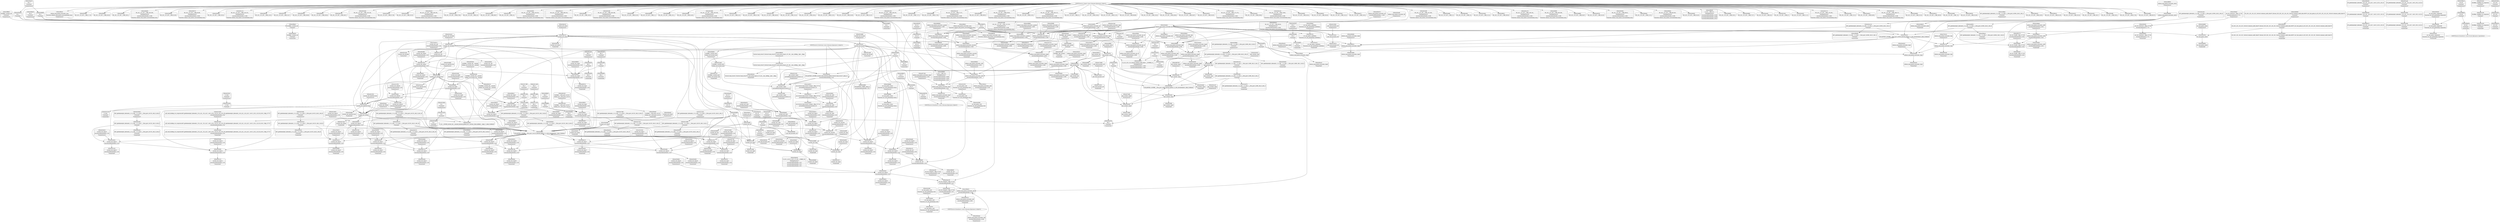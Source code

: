 digraph {
	CE0x4310440 [shape=record,shape=Mrecord,label="{CE0x4310440|current_sid:_tmp8|security/selinux/hooks.c,218|*SummSource*}"]
	CE0x42e2620 [shape=record,shape=Mrecord,label="{CE0x42e2620|i8_4|*Constant*}"]
	CE0x43335e0 [shape=record,shape=Mrecord,label="{CE0x43335e0|current_sid:_tmp19|security/selinux/hooks.c,218|*SummSink*}"]
	CE0x4322c10 [shape=record,shape=Mrecord,label="{CE0x4322c10|current_sid:_tmp14|security/selinux/hooks.c,218|*SummSink*}"]
	CE0x42e9530 [shape=record,shape=Mrecord,label="{CE0x42e9530|80:_i32,_112:_i8*,_:_CRE_55,56_}"]
	CE0x4323b50 [shape=record,shape=Mrecord,label="{CE0x4323b50|i64*_getelementptr_inbounds_(_11_x_i64_,_11_x_i64_*___llvm_gcov_ctr125,_i64_0,_i64_6)|*Constant*|*SummSource*}"]
	CE0x430b570 [shape=record,shape=Mrecord,label="{CE0x430b570|i8*_getelementptr_inbounds_(_45_x_i8_,_45_x_i8_*_.str12,_i32_0,_i32_0)|*Constant*|*SummSink*}"]
	CE0x42dee20 [shape=record,shape=Mrecord,label="{CE0x42dee20|80:_i32,_112:_i8*,_:_CRE_28,29_}"]
	CE0x42e5c90 [shape=record,shape=Mrecord,label="{CE0x42e5c90|i64*_getelementptr_inbounds_(_11_x_i64_,_11_x_i64_*___llvm_gcov_ctr125,_i64_0,_i64_6)|*Constant*}"]
	CE0x4324a80 [shape=record,shape=Mrecord,label="{CE0x4324a80|current_sid:_land.lhs.true}"]
	CE0x42e13a0 [shape=record,shape=Mrecord,label="{CE0x42e13a0|selinux_msg_queue_associate:_type|security/selinux/hooks.c,5188|*SummSource*}"]
	CE0x43126e0 [shape=record,shape=Mrecord,label="{CE0x43126e0|current_sid:_tmp2|*SummSink*}"]
	CE0x42fb3c0 [shape=record,shape=Mrecord,label="{CE0x42fb3c0|80:_i32,_112:_i8*,_:_CRE_61,62_}"]
	CE0x42e99d0 [shape=record,shape=Mrecord,label="{CE0x42e99d0|i32_1|*Constant*}"]
	CE0x42e5e20 [shape=record,shape=Mrecord,label="{CE0x42e5e20|80:_i32,_112:_i8*,_:_CRE_33,34_}"]
	CE0x42ec050 [shape=record,shape=Mrecord,label="{CE0x42ec050|80:_i32,_112:_i8*,_:_CRE_26,27_}"]
	CE0x432cf90 [shape=record,shape=Mrecord,label="{CE0x432cf90|get_current:_tmp2|*SummSink*}"]
	CE0x432d360 [shape=record,shape=Mrecord,label="{CE0x432d360|current_sid:_bb|*SummSink*}"]
	CE0x42f5170 [shape=record,shape=Mrecord,label="{CE0x42f5170|_ret_i32_%call3,_!dbg_!27729|security/selinux/hooks.c,5191|*SummSource*}"]
	CE0x42f1d90 [shape=record,shape=Mrecord,label="{CE0x42f1d90|80:_i32,_112:_i8*,_:_CRE_50,51_}"]
	CE0x432b330 [shape=record,shape=Mrecord,label="{CE0x432b330|current_sid:_security|security/selinux/hooks.c,218|*SummSource*}"]
	CE0x4310540 [shape=record,shape=Mrecord,label="{CE0x4310540|current_sid:_tmp8|security/selinux/hooks.c,218|*SummSink*}"]
	CE0x4324590 [shape=record,shape=Mrecord,label="{CE0x4324590|current_sid:_tmp14|security/selinux/hooks.c,218}"]
	CE0x4310780 [shape=record,shape=Mrecord,label="{CE0x4310780|current_sid:_tobool1|security/selinux/hooks.c,218|*SummSource*}"]
	CE0x4312c50 [shape=record,shape=Mrecord,label="{CE0x4312c50|get_current:_tmp4|./arch/x86/include/asm/current.h,14|*SummSource*}"]
	CE0x42fe6e0 [shape=record,shape=Mrecord,label="{CE0x42fe6e0|i32_10|*Constant*|*SummSink*}"]
	CE0x4331aa0 [shape=record,shape=Mrecord,label="{CE0x4331aa0|i8*_getelementptr_inbounds_(_25_x_i8_,_25_x_i8_*_.str3,_i32_0,_i32_0)|*Constant*|*SummSource*}"]
	CE0x42efc10 [shape=record,shape=Mrecord,label="{CE0x42efc10|_ret_%struct.task_struct*_%tmp4,_!dbg_!27714|./arch/x86/include/asm/current.h,14}"]
	CE0x42ecc30 [shape=record,shape=Mrecord,label="{CE0x42ecc30|i64*_getelementptr_inbounds_(_2_x_i64_,_2_x_i64_*___llvm_gcov_ctr304,_i64_0,_i64_0)|*Constant*|*SummSource*}"]
	CE0x4313fc0 [shape=record,shape=Mrecord,label="{CE0x4313fc0|_call_void_lockdep_rcu_suspicious(i8*_getelementptr_inbounds_(_25_x_i8_,_25_x_i8_*_.str3,_i32_0,_i32_0),_i32_218,_i8*_getelementptr_inbounds_(_45_x_i8_,_45_x_i8_*_.str12,_i32_0,_i32_0))_#10,_!dbg_!27727|security/selinux/hooks.c,218}"]
	CE0x4312060 [shape=record,shape=Mrecord,label="{CE0x4312060|i64_5|*Constant*|*SummSink*}"]
	CE0x42fb920 [shape=record,shape=Mrecord,label="{CE0x42fb920|selinux_msg_queue_associate:_call|security/selinux/hooks.c,5184}"]
	CE0x432ca80 [shape=record,shape=Mrecord,label="{CE0x432ca80|current_sid:_do.end|*SummSink*}"]
	CE0x42ed630 [shape=record,shape=Mrecord,label="{CE0x42ed630|i32_(i32,_i32,_i16,_i32,_%struct.common_audit_data*)*_bitcast_(i32_(i32,_i32,_i16,_i32,_%struct.common_audit_data.495*)*_avc_has_perm_to_i32_(i32,_i32,_i16,_i32,_%struct.common_audit_data*)*)|*Constant*|*SummSink*}"]
	CE0x432cbc0 [shape=record,shape=Mrecord,label="{CE0x432cbc0|current_sid:_do.body|*SummSource*}"]
	CE0x42e9790 [shape=record,shape=Mrecord,label="{CE0x42e9790|80:_i32,_112:_i8*,_:_CRE_57,58_}"]
	CE0x43046c0 [shape=record,shape=Mrecord,label="{CE0x43046c0|current_sid:_call4|security/selinux/hooks.c,218|*SummSink*}"]
	CE0x42f43b0 [shape=record,shape=Mrecord,label="{CE0x42f43b0|avc_has_perm:_requested|Function::avc_has_perm&Arg::requested::}"]
	CE0x42f6f00 [shape=record,shape=Mrecord,label="{CE0x42f6f00|selinux_msg_queue_associate:_tmp7|security/selinux/hooks.c,5191}"]
	CE0x42e5150 [shape=record,shape=Mrecord,label="{CE0x42e5150|i64*_getelementptr_inbounds_(_2_x_i64_,_2_x_i64_*___llvm_gcov_ctr304,_i64_0,_i64_1)|*Constant*}"]
	CE0x42fda40 [shape=record,shape=Mrecord,label="{CE0x42fda40|i32_0|*Constant*|*SummSource*}"]
	CE0x42fc9d0 [shape=record,shape=Mrecord,label="{CE0x42fc9d0|current_sid:_if.then}"]
	CE0x42eaf00 [shape=record,shape=Mrecord,label="{CE0x42eaf00|80:_i32,_112:_i8*,_:_CRE_69,70_}"]
	CE0x4328490 [shape=record,shape=Mrecord,label="{CE0x4328490|current_sid:_tmp24|security/selinux/hooks.c,220|*SummSource*}"]
	CE0x42d9be0 [shape=record,shape=Mrecord,label="{CE0x42d9be0|i32_64|*Constant*}"]
	CE0x42ee2e0 [shape=record,shape=Mrecord,label="{CE0x42ee2e0|_ret_i32_%tmp24,_!dbg_!27742|security/selinux/hooks.c,220|*SummSink*}"]
	CE0x4313d10 [shape=record,shape=Mrecord,label="{CE0x4313d10|i8_1|*Constant*|*SummSink*}"]
	CE0x42f2880 [shape=record,shape=Mrecord,label="{CE0x42f2880|80:_i32,_112:_i8*,_:_CRE_17,18_}"]
	CE0x4374020 [shape=record,shape=Mrecord,label="{CE0x4374020|_call_void_mcount()_#3}"]
	CE0x4342f00 [shape=record,shape=Mrecord,label="{CE0x4342f00|i64*_getelementptr_inbounds_(_2_x_i64_,_2_x_i64_*___llvm_gcov_ctr98,_i64_0,_i64_1)|*Constant*}"]
	CE0x4332be0 [shape=record,shape=Mrecord,label="{CE0x4332be0|current_sid:_tmp18|security/selinux/hooks.c,218|*SummSource*}"]
	CE0x42ef990 [shape=record,shape=Mrecord,label="{CE0x42ef990|get_current:_entry|*SummSink*}"]
	CE0x42e0360 [shape=record,shape=Mrecord,label="{CE0x42e0360|selinux_msg_queue_associate:_key|security/selinux/hooks.c,5189|*SummSink*}"]
	CE0x43053e0 [shape=record,shape=Mrecord,label="{CE0x43053e0|GLOBAL:_current_sid.__warned|Global_var:current_sid.__warned|*SummSource*}"]
	CE0x42f4450 [shape=record,shape=Mrecord,label="{CE0x42f4450|avc_has_perm:_requested|Function::avc_has_perm&Arg::requested::|*SummSource*}"]
	CE0x43155b0 [shape=record,shape=Mrecord,label="{CE0x43155b0|_call_void_mcount()_#3|*SummSource*}"]
	CE0x4304cb0 [shape=record,shape=Mrecord,label="{CE0x4304cb0|GLOBAL:_get_current|*Constant*|*SummSink*}"]
	CE0x42f94b0 [shape=record,shape=Mrecord,label="{CE0x42f94b0|i64*_getelementptr_inbounds_(_2_x_i64_,_2_x_i64_*___llvm_gcov_ctr304,_i64_0,_i64_1)|*Constant*|*SummSink*}"]
	CE0x42fb4f0 [shape=record,shape=Mrecord,label="{CE0x42fb4f0|80:_i32,_112:_i8*,_:_CRE_62,63_}"]
	CE0x42f2e20 [shape=record,shape=Mrecord,label="{CE0x42f2e20|COLLAPSED:_GCMRE___llvm_gcov_ctr304_internal_global_2_x_i64_zeroinitializer:_elem_0:default:}"]
	CE0x42e3810 [shape=record,shape=Mrecord,label="{CE0x42e3810|selinux_msg_queue_associate:_tmp4|security/selinux/hooks.c,5186|*SummSink*}"]
	CE0x4331e30 [shape=record,shape=Mrecord,label="{CE0x4331e30|GLOBAL:_lockdep_rcu_suspicious|*Constant*|*SummSink*}"]
	CE0x4322e40 [shape=record,shape=Mrecord,label="{CE0x4322e40|i1_true|*Constant*}"]
	CE0x4311e20 [shape=record,shape=Mrecord,label="{CE0x4311e20|i64_4|*Constant*|*SummSink*}"]
	CE0x42e3650 [shape=record,shape=Mrecord,label="{CE0x42e3650|selinux_msg_queue_associate:_tmp4|security/selinux/hooks.c,5186}"]
	CE0x42f40d0 [shape=record,shape=Mrecord,label="{CE0x42f40d0|selinux_msg_queue_associate:_call3|security/selinux/hooks.c,5191|*SummSink*}"]
	CE0x42eddc0 [shape=record,shape=Mrecord,label="{CE0x42eddc0|avc_has_perm:_ssid|Function::avc_has_perm&Arg::ssid::}"]
	CE0x4326b10 [shape=record,shape=Mrecord,label="{CE0x4326b10|current_sid:_tmp21|security/selinux/hooks.c,218|*SummSource*}"]
	CE0x4333570 [shape=record,shape=Mrecord,label="{CE0x4333570|i64*_getelementptr_inbounds_(_11_x_i64_,_11_x_i64_*___llvm_gcov_ctr125,_i64_0,_i64_10)|*Constant*|*SummSink*}"]
	CE0x42f3d10 [shape=record,shape=Mrecord,label="{CE0x42f3d10|current_sid:_tmp16|security/selinux/hooks.c,218}"]
	CE0x4306380 [shape=record,shape=Mrecord,label="{CE0x4306380|_call_void_mcount()_#3}"]
	CE0x42f3920 [shape=record,shape=Mrecord,label="{CE0x42f3920|current_sid:_tmp15|security/selinux/hooks.c,218|*SummSource*}"]
	CE0x4324d90 [shape=record,shape=Mrecord,label="{CE0x4324d90|current_sid:_do.end|*SummSource*}"]
	CE0x430f550 [shape=record,shape=Mrecord,label="{CE0x430f550|current_sid:_tmp4|security/selinux/hooks.c,218}"]
	CE0x430f650 [shape=record,shape=Mrecord,label="{CE0x430f650|current_sid:_tmp4|security/selinux/hooks.c,218|*SummSource*}"]
	CE0x430aa10 [shape=record,shape=Mrecord,label="{CE0x430aa10|i32_78|*Constant*|*SummSink*}"]
	CE0x42f4dc0 [shape=record,shape=Mrecord,label="{CE0x42f4dc0|_ret_i32_%retval.0,_!dbg_!27728|security/selinux/avc.c,775|*SummSink*}"]
	CE0x430ce40 [shape=record,shape=Mrecord,label="{CE0x430ce40|i64_3|*Constant*|*SummSource*}"]
	CE0x42df000 [shape=record,shape=Mrecord,label="{CE0x42df000|80:_i32,_112:_i8*,_:_CRE_30,31_}"]
	CE0x42fcaa0 [shape=record,shape=Mrecord,label="{CE0x42fcaa0|current_sid:_if.then|*SummSource*}"]
	CE0x42e0b10 [shape=record,shape=Mrecord,label="{CE0x42e0b10|selinux_msg_queue_associate:_tmp5|security/selinux/hooks.c,5186|*SummSource*}"]
	CE0x42efb70 [shape=record,shape=Mrecord,label="{CE0x42efb70|_ret_%struct.task_struct*_%tmp4,_!dbg_!27714|./arch/x86/include/asm/current.h,14|*SummSource*}"]
	CE0x4332f80 [shape=record,shape=Mrecord,label="{CE0x4332f80|current_sid:_tmp19|security/selinux/hooks.c,218}"]
	CE0x4333650 [shape=record,shape=Mrecord,label="{CE0x4333650|current_sid:_call4|security/selinux/hooks.c,218|*SummSource*}"]
	CE0x42f0010 [shape=record,shape=Mrecord,label="{CE0x42f0010|selinux_msg_queue_associate:_tmp2}"]
	CE0x42fde00 [shape=record,shape=Mrecord,label="{CE0x42fde00|80:_i32,_112:_i8*,_:_CRE_192,200_|*MultipleSource*|security/selinux/hooks.c,5186|Function::selinux_msg_queue_associate&Arg::msq::}"]
	CE0x430aba0 [shape=record,shape=Mrecord,label="{CE0x430aba0|current_sid:_cred|security/selinux/hooks.c,218}"]
	CE0x42d8c40 [shape=record,shape=Mrecord,label="{CE0x42d8c40|%struct.task_struct*_(%struct.task_struct**)*_asm_movq_%gs:$_1:P_,$0_,_r,im,_dirflag_,_fpsr_,_flags_|*SummSink*}"]
	CE0x430ed10 [shape=record,shape=Mrecord,label="{CE0x430ed10|i64*_getelementptr_inbounds_(_11_x_i64_,_11_x_i64_*___llvm_gcov_ctr125,_i64_0,_i64_0)|*Constant*|*SummSink*}"]
	CE0x430b0a0 [shape=record,shape=Mrecord,label="{CE0x430b0a0|COLLAPSED:_GCMRE_current_task_external_global_%struct.task_struct*:_elem_0::|security/selinux/hooks.c,218}"]
	CE0x42e6000 [shape=record,shape=Mrecord,label="{CE0x42e6000|80:_i32,_112:_i8*,_:_CRE_35,36_}"]
	CE0x42d8b30 [shape=record,shape=Mrecord,label="{CE0x42d8b30|%struct.task_struct*_(%struct.task_struct**)*_asm_movq_%gs:$_1:P_,$0_,_r,im,_dirflag_,_fpsr_,_flags_|*SummSource*}"]
	CE0x4328620 [shape=record,shape=Mrecord,label="{CE0x4328620|current_sid:_tmp24|security/selinux/hooks.c,220|*SummSink*}"]
	CE0x56bf260 [shape=record,shape=Mrecord,label="{CE0x56bf260|selinux_msg_queue_associate:_q_perm|security/selinux/hooks.c,5186}"]
	CE0x432ae00 [shape=record,shape=Mrecord,label="{CE0x432ae00|i32_22|*Constant*}"]
	CE0x432af30 [shape=record,shape=Mrecord,label="{CE0x432af30|i32_22|*Constant*|*SummSource*}"]
	CE0x42f0270 [shape=record,shape=Mrecord,label="{CE0x42f0270|80:_i32,_112:_i8*,_:_CRE_84,88_|*MultipleSource*|security/selinux/hooks.c,5186|Function::selinux_msg_queue_associate&Arg::msq::}"]
	CE0x42ea060 [shape=record,shape=Mrecord,label="{CE0x42ea060|current_sid:_tmp|*SummSource*}"]
	CE0x42eb020 [shape=record,shape=Mrecord,label="{CE0x42eb020|GLOBAL:_current_sid|*Constant*|*SummSink*}"]
	CE0x42e9300 [shape=record,shape=Mrecord,label="{CE0x42e9300|80:_i32,_112:_i8*,_:_CRE_53,54_}"]
	CE0x42db7c0 [shape=record,shape=Mrecord,label="{CE0x42db7c0|i64*_getelementptr_inbounds_(_2_x_i64_,_2_x_i64_*___llvm_gcov_ctr98,_i64_0,_i64_0)|*Constant*}"]
	CE0x42f5fe0 [shape=record,shape=Mrecord,label="{CE0x42f5fe0|selinux_msg_queue_associate:_ipc_id|security/selinux/hooks.c,5189|*SummSource*}"]
	CE0x432bae0 [shape=record,shape=Mrecord,label="{CE0x432bae0|current_sid:_tmp22|security/selinux/hooks.c,218|*SummSink*}"]
	CE0x4301c10 [shape=record,shape=Mrecord,label="{CE0x4301c10|80:_i32,_112:_i8*,_:_CRE_144,152_|*MultipleSource*|security/selinux/hooks.c,5186|Function::selinux_msg_queue_associate&Arg::msq::}"]
	CE0x432ccb0 [shape=record,shape=Mrecord,label="{CE0x432ccb0|current_sid:_do.body|*SummSink*}"]
	CE0x42fd970 [shape=record,shape=Mrecord,label="{CE0x42fd970|i32_0|*Constant*}"]
	CE0x430aa80 [shape=record,shape=Mrecord,label="{CE0x430aa80|i32_78|*Constant*|*SummSource*}"]
	CE0x42e06b0 [shape=record,shape=Mrecord,label="{CE0x42e06b0|i32_3|*Constant*|*SummSink*}"]
	CE0x432f240 [shape=record,shape=Mrecord,label="{CE0x432f240|current_sid:_call4|security/selinux/hooks.c,218}"]
	CE0x4342820 [shape=record,shape=Mrecord,label="{CE0x4342820|get_current:_tmp}"]
	CE0x4324b80 [shape=record,shape=Mrecord,label="{CE0x4324b80|current_sid:_land.lhs.true|*SummSource*}"]
	CE0x42fd240 [shape=record,shape=Mrecord,label="{CE0x42fd240|80:_i32,_112:_i8*,_:_CRE_18,19_}"]
	CE0x43325b0 [shape=record,shape=Mrecord,label="{CE0x43325b0|current_sid:_tmp17|security/selinux/hooks.c,218|*SummSource*}"]
	CE0x430f9b0 [shape=record,shape=Mrecord,label="{CE0x430f9b0|i64_0|*Constant*}"]
	CE0x42f2790 [shape=record,shape=Mrecord,label="{CE0x42f2790|80:_i32,_112:_i8*,_:_CRE_16,17_}"]
	CE0x42fb160 [shape=record,shape=Mrecord,label="{CE0x42fb160|80:_i32,_112:_i8*,_:_CRE_59,60_}"]
	CE0x602ab60 [shape=record,shape=Mrecord,label="{CE0x602ab60|selinux_msg_queue_associate:_tmp2|*SummSink*}"]
	CE0x4311940 [shape=record,shape=Mrecord,label="{CE0x4311940|current_sid:_tobool1|security/selinux/hooks.c,218|*SummSink*}"]
	CE0x56bf1f0 [shape=record,shape=Mrecord,label="{CE0x56bf1f0|selinux_msg_queue_associate:_msq|Function::selinux_msg_queue_associate&Arg::msq::|*SummSink*}"]
	CE0x42fb620 [shape=record,shape=Mrecord,label="{CE0x42fb620|80:_i32,_112:_i8*,_:_CRE_63,64_}"]
	CE0x42e11f0 [shape=record,shape=Mrecord,label="{CE0x42e11f0|selinux_msg_queue_associate:_type|security/selinux/hooks.c,5188}"]
	CE0x42f6160 [shape=record,shape=Mrecord,label="{CE0x42f6160|selinux_msg_queue_associate:_ipc_id|security/selinux/hooks.c,5189|*SummSink*}"]
	CE0x4323310 [shape=record,shape=Mrecord,label="{CE0x4323310|i64*_getelementptr_inbounds_(_11_x_i64_,_11_x_i64_*___llvm_gcov_ctr125,_i64_0,_i64_8)|*Constant*}"]
	CE0x42db6d0 [shape=record,shape=Mrecord,label="{CE0x42db6d0|current_sid:_sid|security/selinux/hooks.c,220}"]
	CE0x42eb750 [shape=record,shape=Mrecord,label="{CE0x42eb750|80:_i32,_112:_i8*,_:_CRE_46,47_}"]
	CE0x43016e0 [shape=record,shape=Mrecord,label="{CE0x43016e0|80:_i32,_112:_i8*,_:_CRE_120,128_|*MultipleSource*|security/selinux/hooks.c,5186|Function::selinux_msg_queue_associate&Arg::msq::}"]
	CE0x42f4a20 [shape=record,shape=Mrecord,label="{CE0x42f4a20|avc_has_perm:_auditdata|Function::avc_has_perm&Arg::auditdata::|*SummSink*}"]
	CE0x430cb30 [shape=record,shape=Mrecord,label="{CE0x430cb30|i64_2|*Constant*}"]
	CE0x42f5a70 [shape=record,shape=Mrecord,label="{CE0x42f5a70|selinux_msg_queue_associate:_u|security/selinux/hooks.c,5189|*SummSink*}"]
	"CONST[source:2(external),value:2(dynamic)][purpose:{subject}]"
	CE0x42f4750 [shape=record,shape=Mrecord,label="{CE0x42f4750|avc_has_perm:_auditdata|Function::avc_has_perm&Arg::auditdata::}"]
	CE0x42f8a50 [shape=record,shape=Mrecord,label="{CE0x42f8a50|current_sid:_tmp10|security/selinux/hooks.c,218|*SummSource*}"]
	CE0x430ed80 [shape=record,shape=Mrecord,label="{CE0x430ed80|current_sid:_if.end}"]
	CE0x4313790 [shape=record,shape=Mrecord,label="{CE0x4313790|current_sid:_tmp16|security/selinux/hooks.c,218|*SummSink*}"]
	CE0x42e03d0 [shape=record,shape=Mrecord,label="{CE0x42e03d0|i32_3|*Constant*}"]
	CE0x42e3500 [shape=record,shape=Mrecord,label="{CE0x42e3500|i16_27|*Constant*}"]
	CE0x4342890 [shape=record,shape=Mrecord,label="{CE0x4342890|COLLAPSED:_GCMRE___llvm_gcov_ctr98_internal_global_2_x_i64_zeroinitializer:_elem_0:default:}"]
	CE0x42d9760 [shape=record,shape=Mrecord,label="{CE0x42d9760|i16_27|*Constant*|*SummSink*}"]
	CE0x42e8320 [shape=record,shape=Mrecord,label="{CE0x42e8320|80:_i32,_112:_i8*,_:_CRE_37,38_}"]
	CE0x42ec7e0 [shape=record,shape=Mrecord,label="{CE0x42ec7e0|selinux_msg_queue_associate:_tmp}"]
	CE0x42f58f0 [shape=record,shape=Mrecord,label="{CE0x42f58f0|selinux_msg_queue_associate:_u|security/selinux/hooks.c,5189|*SummSource*}"]
	CE0x42e6510 [shape=record,shape=Mrecord,label="{CE0x42e6510|current_sid:_call|security/selinux/hooks.c,218|*SummSource*}"]
	CE0x42e5d30 [shape=record,shape=Mrecord,label="{CE0x42e5d30|80:_i32,_112:_i8*,_:_CRE_32,33_}"]
	CE0x42fdc20 [shape=record,shape=Mrecord,label="{CE0x42fdc20|80:_i32,_112:_i8*,_:_CRE_184,192_|*MultipleSource*|security/selinux/hooks.c,5186|Function::selinux_msg_queue_associate&Arg::msq::}"]
	CE0x42f0080 [shape=record,shape=Mrecord,label="{CE0x42f0080|selinux_msg_queue_associate:_tmp2|*SummSource*}"]
	CE0x43337d0 [shape=record,shape=Mrecord,label="{CE0x43337d0|current_sid:_tmp20|security/selinux/hooks.c,218}"]
	CE0x42eaca0 [shape=record,shape=Mrecord,label="{CE0x42eaca0|80:_i32,_112:_i8*,_:_CRE_67,68_}"]
	CE0x42f1390 [shape=record,shape=Mrecord,label="{CE0x42f1390|80:_i32,_112:_i8*,_:_CRE_5,6_}"]
	CE0x430c230 [shape=record,shape=Mrecord,label="{CE0x430c230|%struct.task_struct*_(%struct.task_struct**)*_asm_movq_%gs:$_1:P_,$0_,_r,im,_dirflag_,_fpsr_,_flags_}"]
	CE0x42ef8b0 [shape=record,shape=Mrecord,label="{CE0x42ef8b0|get_current:_entry|*SummSource*}"]
	CE0x4304960 [shape=record,shape=Mrecord,label="{CE0x4304960|GLOBAL:_get_current|*Constant*}"]
	CE0x42ea820 [shape=record,shape=Mrecord,label="{CE0x42ea820|i64_1|*Constant*}"]
	CE0x42e5320 [shape=record,shape=Mrecord,label="{CE0x42e5320|current_sid:_tmp11|security/selinux/hooks.c,218}"]
	CE0x42f7310 [shape=record,shape=Mrecord,label="{CE0x42f7310|selinux_msg_queue_associate:_tmp7|security/selinux/hooks.c,5191|*SummSink*}"]
	CE0x43240c0 [shape=record,shape=Mrecord,label="{CE0x43240c0|current_sid:_tmp13|security/selinux/hooks.c,218|*SummSource*}"]
	"CONST[source:0(mediator),value:0(static)][purpose:{operation}]"
	CE0x4303900 [shape=record,shape=Mrecord,label="{CE0x4303900|current_sid:_tmp1}"]
	CE0x42ddb20 [shape=record,shape=Mrecord,label="{CE0x42ddb20|selinux_msg_queue_associate:_entry|*SummSink*}"]
	CE0x430fb30 [shape=record,shape=Mrecord,label="{CE0x430fb30|i64_0|*Constant*|*SummSource*}"]
	CE0x4305260 [shape=record,shape=Mrecord,label="{CE0x4305260|GLOBAL:_current_sid.__warned|Global_var:current_sid.__warned}"]
	CE0x43328b0 [shape=record,shape=Mrecord,label="{CE0x43328b0|current_sid:_tmp19|security/selinux/hooks.c,218|*SummSource*}"]
	CE0x432b870 [shape=record,shape=Mrecord,label="{CE0x432b870|current_sid:_tmp22|security/selinux/hooks.c,218}"]
	CE0x4312d90 [shape=record,shape=Mrecord,label="{CE0x4312d90|i64*_getelementptr_inbounds_(_11_x_i64_,_11_x_i64_*___llvm_gcov_ctr125,_i64_0,_i64_1)|*Constant*}"]
	CE0x42ec870 [shape=record,shape=Mrecord,label="{CE0x42ec870|i64*_getelementptr_inbounds_(_2_x_i64_,_2_x_i64_*___llvm_gcov_ctr98,_i64_0,_i64_1)|*Constant*|*SummSink*}"]
	CE0x43060b0 [shape=record,shape=Mrecord,label="{CE0x43060b0|current_sid:_tmp3|*SummSink*}"]
	CE0x430b440 [shape=record,shape=Mrecord,label="{CE0x430b440|i8*_getelementptr_inbounds_(_45_x_i8_,_45_x_i8_*_.str12,_i32_0,_i32_0)|*Constant*}"]
	CE0x432ce20 [shape=record,shape=Mrecord,label="{CE0x432ce20|current_sid:_land.lhs.true2}"]
	CE0x42eab70 [shape=record,shape=Mrecord,label="{CE0x42eab70|80:_i32,_112:_i8*,_:_CRE_66,67_}"]
	CE0x42f0f20 [shape=record,shape=Mrecord,label="{CE0x42f0f20|current_sid:_tmp5|security/selinux/hooks.c,218|*SummSource*}"]
	CE0x42f12f0 [shape=record,shape=Mrecord,label="{CE0x42f12f0|80:_i32,_112:_i8*,_:_CRE_4,5_}"]
	CE0x42fe360 [shape=record,shape=Mrecord,label="{CE0x42fe360|80:_i32,_112:_i8*,_:_CRE_216,224_|*MultipleSource*|security/selinux/hooks.c,5186|Function::selinux_msg_queue_associate&Arg::msq::}"]
	CE0x42df9d0 [shape=record,shape=Mrecord,label="{CE0x42df9d0|selinux_msg_queue_associate:_key|security/selinux/hooks.c,5189}"]
	CE0x42fe1c0 [shape=record,shape=Mrecord,label="{CE0x42fe1c0|80:_i32,_112:_i8*,_:_CRE_208,216_|*MultipleSource*|security/selinux/hooks.c,5186|Function::selinux_msg_queue_associate&Arg::msq::}"]
	CE0x4313130 [shape=record,shape=Mrecord,label="{CE0x4313130|current_sid:_tmp2}"]
	CE0x430a870 [shape=record,shape=Mrecord,label="{CE0x430a870|i32_78|*Constant*}"]
	CE0x42fd300 [shape=record,shape=Mrecord,label="{CE0x42fd300|80:_i32,_112:_i8*,_:_CRE_19,20_}"]
	CE0x4324050 [shape=record,shape=Mrecord,label="{CE0x4324050|current_sid:_tmp13|security/selinux/hooks.c,218}"]
	CE0x42ef6e0 [shape=record,shape=Mrecord,label="{CE0x42ef6e0|i64*_getelementptr_inbounds_(_2_x_i64_,_2_x_i64_*___llvm_gcov_ctr304,_i64_0,_i64_1)|*Constant*|*SummSource*}"]
	CE0x42f4340 [shape=record,shape=Mrecord,label="{CE0x42f4340|_ret_i32_%retval.0,_!dbg_!27728|security/selinux/avc.c,775}"]
	CE0x4301fd0 [shape=record,shape=Mrecord,label="{CE0x4301fd0|80:_i32,_112:_i8*,_:_CRE_160,168_|*MultipleSource*|security/selinux/hooks.c,5186|Function::selinux_msg_queue_associate&Arg::msq::}"]
	CE0x42df8d0 [shape=record,shape=Mrecord,label="{CE0x42df8d0|selinux_msg_queue_associate:_q_perm1|security/selinux/hooks.c,5189}"]
	CE0x42e66c0 [shape=record,shape=Mrecord,label="{CE0x42e66c0|current_sid:_tobool|security/selinux/hooks.c,218|*SummSink*}"]
	CE0x42d9610 [shape=record,shape=Mrecord,label="{CE0x42d9610|i16_27|*Constant*|*SummSource*}"]
	CE0x42ea550 [shape=record,shape=Mrecord,label="{CE0x42ea550|selinux_msg_queue_associate:_tmp1|*SummSink*}"]
	CE0x43051f0 [shape=record,shape=Mrecord,label="{CE0x43051f0|GLOBAL:___llvm_gcov_ctr125|Global_var:__llvm_gcov_ctr125|*SummSource*}"]
	CE0x4331b30 [shape=record,shape=Mrecord,label="{CE0x4331b30|i8*_getelementptr_inbounds_(_25_x_i8_,_25_x_i8_*_.str3,_i32_0,_i32_0)|*Constant*|*SummSink*}"]
	CE0x430adb0 [shape=record,shape=Mrecord,label="{CE0x430adb0|current_sid:_cred|security/selinux/hooks.c,218|*SummSink*}"]
	CE0x432c060 [shape=record,shape=Mrecord,label="{CE0x432c060|current_sid:_tmp23|security/selinux/hooks.c,218|*SummSink*}"]
	CE0x4303510 [shape=record,shape=Mrecord,label="{CE0x4303510|selinux_msg_queue_associate:_call|security/selinux/hooks.c,5184|*SummSink*}"]
	CE0x4325880 [shape=record,shape=Mrecord,label="{CE0x4325880|current_sid:_tmp6|security/selinux/hooks.c,218|*SummSource*}"]
	CE0x42f1ff0 [shape=record,shape=Mrecord,label="{CE0x42f1ff0|80:_i32,_112:_i8*,_:_CRE_52,53_}"]
	CE0x42f9a60 [shape=record,shape=Mrecord,label="{CE0x42f9a60|80:_i32,_112:_i8*,_:_CRE_1,2_}"]
	CE0x432cb20 [shape=record,shape=Mrecord,label="{CE0x432cb20|current_sid:_do.body}"]
	CE0x42e55a0 [shape=record,shape=Mrecord,label="{CE0x42e55a0|current_sid:_tmp11|security/selinux/hooks.c,218|*SummSink*}"]
	CE0x4324cc0 [shape=record,shape=Mrecord,label="{CE0x4324cc0|current_sid:_do.end}"]
	CE0x42e0d50 [shape=record,shape=Mrecord,label="{CE0x42e0d50|selinux_msg_queue_associate:_tmp5|security/selinux/hooks.c,5186|*SummSink*}"]
	CE0x42ff4a0 [shape=record,shape=Mrecord,label="{CE0x42ff4a0|GLOBAL:_current_sid|*Constant*}"]
	CE0x3bdbfd0 [shape=record,shape=Mrecord,label="{CE0x3bdbfd0|80:_i32,_112:_i8*,_:_CRE_10,11_}"]
	CE0x42e72e0 [shape=record,shape=Mrecord,label="{CE0x42e72e0|current_sid:_if.then|*SummSink*}"]
	CE0x430f720 [shape=record,shape=Mrecord,label="{CE0x430f720|current_sid:_tmp4|security/selinux/hooks.c,218|*SummSink*}"]
	CE0x42e2940 [shape=record,shape=Mrecord,label="{CE0x42e2940|i8_4|*Constant*|*SummSink*}"]
	CE0x432ac30 [shape=record,shape=Mrecord,label="{CE0x432ac30|current_sid:_tmp21|security/selinux/hooks.c,218|*SummSink*}"]
	CE0x430ee50 [shape=record,shape=Mrecord,label="{CE0x430ee50|current_sid:_if.end|*SummSource*}"]
	CE0x4342610 [shape=record,shape=Mrecord,label="{CE0x4342610|get_current:_tmp|*SummSource*}"]
	CE0x42f9ca0 [shape=record,shape=Mrecord,label="{CE0x42f9ca0|i64*_getelementptr_inbounds_(_2_x_i64_,_2_x_i64_*___llvm_gcov_ctr304,_i64_0,_i64_0)|*Constant*|*SummSink*}"]
	CE0x42eb4f0 [shape=record,shape=Mrecord,label="{CE0x42eb4f0|80:_i32,_112:_i8*,_:_CRE_44,45_}"]
	CE0x42e3360 [shape=record,shape=Mrecord,label="{CE0x42e3360|avc_has_perm:_tsid|Function::avc_has_perm&Arg::tsid::|*SummSink*}"]
	CE0x4301890 [shape=record,shape=Mrecord,label="{CE0x4301890|80:_i32,_112:_i8*,_:_CRE_128,136_|*MultipleSource*|security/selinux/hooks.c,5186|Function::selinux_msg_queue_associate&Arg::msq::}"]
	CE0x4341e10 [shape=record,shape=Mrecord,label="{CE0x4341e10|get_current:_tmp2|*SummSource*}"]
	CE0x42f6ac0 [shape=record,shape=Mrecord,label="{CE0x42f6ac0|selinux_msg_queue_associate:_call3|security/selinux/hooks.c,5191}"]
	CE0x42e7490 [shape=record,shape=Mrecord,label="{CE0x42e7490|i64*_getelementptr_inbounds_(_11_x_i64_,_11_x_i64_*___llvm_gcov_ctr125,_i64_0,_i64_0)|*Constant*|*SummSource*}"]
	CE0x42ee0c0 [shape=record,shape=Mrecord,label="{CE0x42ee0c0|selinux_msg_queue_associate:_tmp6|security/selinux/hooks.c,5189|*SummSource*}"]
	CE0x432b160 [shape=record,shape=Mrecord,label="{CE0x432b160|i32_22|*Constant*|*SummSink*}"]
	CE0x42e4b30 [shape=record,shape=Mrecord,label="{CE0x42e4b30|80:_i32,_112:_i8*,_:_CRE_9,10_}"]
	CE0x42fae70 [shape=record,shape=Mrecord,label="{CE0x42fae70|i32_1|*Constant*|*SummSource*}"]
	CE0x432b9e0 [shape=record,shape=Mrecord,label="{CE0x432b9e0|current_sid:_tmp22|security/selinux/hooks.c,218|*SummSource*}"]
	"CONST[source:0(mediator),value:2(dynamic)][purpose:{subject}]"
	CE0x4361010 [shape=record,shape=Mrecord,label="{CE0x4361010|i64*_getelementptr_inbounds_(_2_x_i64_,_2_x_i64_*___llvm_gcov_ctr98,_i64_0,_i64_1)|*Constant*|*SummSource*}"]
	CE0x42fac50 [shape=record,shape=Mrecord,label="{CE0x42fac50|selinux_msg_queue_associate:_tmp3|*SummSource*}"]
	CE0x42efd20 [shape=record,shape=Mrecord,label="{CE0x42efd20|_ret_%struct.task_struct*_%tmp4,_!dbg_!27714|./arch/x86/include/asm/current.h,14|*SummSink*}"]
	CE0x42eb880 [shape=record,shape=Mrecord,label="{CE0x42eb880|80:_i32,_112:_i8*,_:_CRE_47,48_}"]
	CE0x42f1c60 [shape=record,shape=Mrecord,label="{CE0x42f1c60|80:_i32,_112:_i8*,_:_CRE_49,50_}"]
	CE0x42ee130 [shape=record,shape=Mrecord,label="{CE0x42ee130|_ret_i32_%tmp24,_!dbg_!27742|security/selinux/hooks.c,220}"]
	CE0x4333970 [shape=record,shape=Mrecord,label="{CE0x4333970|current_sid:_tmp20|security/selinux/hooks.c,218|*SummSource*}"]
	CE0x42e9ff0 [shape=record,shape=Mrecord,label="{CE0x42e9ff0|COLLAPSED:_GCMRE___llvm_gcov_ctr125_internal_global_11_x_i64_zeroinitializer:_elem_0:default:}"]
	CE0x42f88d0 [shape=record,shape=Mrecord,label="{CE0x42f88d0|current_sid:_tmp10|security/selinux/hooks.c,218}"]
	CE0x42f26a0 [shape=record,shape=Mrecord,label="{CE0x42f26a0|80:_i32,_112:_i8*,_:_CRE_15,16_}"]
	CE0x42eb3c0 [shape=record,shape=Mrecord,label="{CE0x42eb3c0|80:_i32,_112:_i8*,_:_CRE_43,44_}"]
	CE0x4323130 [shape=record,shape=Mrecord,label="{CE0x4323130|i1_true|*Constant*|*SummSink*}"]
	CE0x42f65b0 [shape=record,shape=Mrecord,label="{CE0x42f65b0|selinux_msg_queue_associate:_sid2|security/selinux/hooks.c,5191|*SummSource*}"]
	CE0x430f4b0 [shape=record,shape=Mrecord,label="{CE0x430f4b0|i64_3|*Constant*|*SummSink*}"]
	CE0x42dfa40 [shape=record,shape=Mrecord,label="{CE0x42dfa40|selinux_msg_queue_associate:_key|security/selinux/hooks.c,5189|*SummSource*}"]
	CE0x43243c0 [shape=record,shape=Mrecord,label="{CE0x43243c0|i64*_getelementptr_inbounds_(_11_x_i64_,_11_x_i64_*___llvm_gcov_ctr125,_i64_0,_i64_8)|*Constant*|*SummSink*}"]
	CE0x432d200 [shape=record,shape=Mrecord,label="{CE0x432d200|get_current:_tmp3}"]
	CE0x4311cb0 [shape=record,shape=Mrecord,label="{CE0x4311cb0|i64_4|*Constant*|*SummSource*}"]
	CE0x42f10c0 [shape=record,shape=Mrecord,label="{CE0x42f10c0|current_sid:_tmp5|security/selinux/hooks.c,218|*SummSink*}"]
	CE0x42e4bd0 [shape=record,shape=Mrecord,label="{CE0x42e4bd0|80:_i32,_112:_i8*,_:_CRE_22,23_}"]
	CE0x42def10 [shape=record,shape=Mrecord,label="{CE0x42def10|80:_i32,_112:_i8*,_:_CRE_29,30_}"]
	CE0x42ed6a0 [shape=record,shape=Mrecord,label="{CE0x42ed6a0|selinux_msg_queue_associate:_call3|security/selinux/hooks.c,5191|*SummSource*}"]
	CE0x42f1ec0 [shape=record,shape=Mrecord,label="{CE0x42f1ec0|80:_i32,_112:_i8*,_:_CRE_51,52_}"]
	CE0x4301230 [shape=record,shape=Mrecord,label="{CE0x4301230|80:_i32,_112:_i8*,_:_CRE_100,102_|*MultipleSource*|security/selinux/hooks.c,5186|Function::selinux_msg_queue_associate&Arg::msq::}"]
	CE0x4312e30 [shape=record,shape=Mrecord,label="{CE0x4312e30|i64*_getelementptr_inbounds_(_11_x_i64_,_11_x_i64_*___llvm_gcov_ctr125,_i64_0,_i64_1)|*Constant*|*SummSource*}"]
	CE0x4303ee0 [shape=record,shape=Mrecord,label="{CE0x4303ee0|80:_i32,_112:_i8*,_:_CRE_71,72_}"]
	CE0x42dca90 [shape=record,shape=Mrecord,label="{CE0x42dca90|selinux_msg_queue_associate:_bb|*SummSource*}"]
	CE0x4306420 [shape=record,shape=Mrecord,label="{CE0x4306420|_call_void_mcount()_#3|*SummSource*}"]
	CE0x42ffcb0 [shape=record,shape=Mrecord,label="{CE0x42ffcb0|selinux_msg_queue_associate:_msq|Function::selinux_msg_queue_associate&Arg::msq::}"]
	CE0x42f8690 [shape=record,shape=Mrecord,label="{CE0x42f8690|current_sid:_tmp9|security/selinux/hooks.c,218|*SummSink*}"]
	CE0x42d92e0 [shape=record,shape=Mrecord,label="{CE0x42d92e0|i32_(i32,_i32,_i16,_i32,_%struct.common_audit_data*)*_bitcast_(i32_(i32,_i32,_i16,_i32,_%struct.common_audit_data.495*)*_avc_has_perm_to_i32_(i32,_i32,_i16,_i32,_%struct.common_audit_data*)*)|*Constant*}"]
	CE0x42ded60 [shape=record,shape=Mrecord,label="{CE0x42ded60|80:_i32,_112:_i8*,_:_CRE_27,28_}"]
	CE0x4304140 [shape=record,shape=Mrecord,label="{CE0x4304140|80:_i32,_112:_i8*,_:_CRE_72,73_|*MultipleSource*|security/selinux/hooks.c,5186|Function::selinux_msg_queue_associate&Arg::msq::}"]
	CE0x4305db0 [shape=record,shape=Mrecord,label="{CE0x4305db0|current_sid:_tmp3}"]
	CE0x4332d50 [shape=record,shape=Mrecord,label="{CE0x4332d50|current_sid:_tmp18|security/selinux/hooks.c,218|*SummSink*}"]
	CE0x4305180 [shape=record,shape=Mrecord,label="{CE0x4305180|GLOBAL:___llvm_gcov_ctr125|Global_var:__llvm_gcov_ctr125}"]
	CE0x42e2eb0 [shape=record,shape=Mrecord,label="{CE0x42e2eb0|avc_has_perm:_ssid|Function::avc_has_perm&Arg::ssid::|*SummSource*}"]
	CE0x4305fa0 [shape=record,shape=Mrecord,label="{CE0x4305fa0|current_sid:_tmp3|*SummSource*}"]
	CE0x42eb120 [shape=record,shape=Mrecord,label="{CE0x42eb120|current_sid:_entry}"]
	CE0x4310ea0 [shape=record,shape=Mrecord,label="{CE0x4310ea0|current_sid:_tmp|*SummSink*}"]
	CE0x432b3a0 [shape=record,shape=Mrecord,label="{CE0x432b3a0|current_sid:_security|security/selinux/hooks.c,218|*SummSink*}"]
	CE0x430b840 [shape=record,shape=Mrecord,label="{CE0x430b840|i64*_getelementptr_inbounds_(_11_x_i64_,_11_x_i64_*___llvm_gcov_ctr125,_i64_0,_i64_9)|*Constant*}"]
	CE0x43233d0 [shape=record,shape=Mrecord,label="{CE0x43233d0|i64*_getelementptr_inbounds_(_11_x_i64_,_11_x_i64_*___llvm_gcov_ctr125,_i64_0,_i64_8)|*Constant*|*SummSource*}"]
	CE0x4322fc0 [shape=record,shape=Mrecord,label="{CE0x4322fc0|i1_true|*Constant*|*SummSource*}"]
	CE0x430ef20 [shape=record,shape=Mrecord,label="{CE0x430ef20|current_sid:_if.end|*SummSink*}"]
	CE0x42fb290 [shape=record,shape=Mrecord,label="{CE0x42fb290|80:_i32,_112:_i8*,_:_CRE_60,61_}"]
	CE0x4324130 [shape=record,shape=Mrecord,label="{CE0x4324130|current_sid:_tmp13|security/selinux/hooks.c,218|*SummSink*}"]
	CE0x42f0700 [shape=record,shape=Mrecord,label="{CE0x42f0700|80:_i32,_112:_i8*,_:_CRE_92,96_|*MultipleSource*|security/selinux/hooks.c,5186|Function::selinux_msg_queue_associate&Arg::msq::}"]
	CE0x4322aa0 [shape=record,shape=Mrecord,label="{CE0x4322aa0|current_sid:_tmp14|security/selinux/hooks.c,218|*SummSource*}"]
	CE0x42e86e0 [shape=record,shape=Mrecord,label="{CE0x42e86e0|80:_i32,_112:_i8*,_:_CRE_41,42_}"]
	CE0x42df630 [shape=record,shape=Mrecord,label="{CE0x42df630|selinux_msg_queue_associate:_entry|*SummSource*}"]
	CE0x42f5e20 [shape=record,shape=Mrecord,label="{CE0x42f5e20|selinux_msg_queue_associate:_ipc_id|security/selinux/hooks.c,5189}"]
	CE0x4313620 [shape=record,shape=Mrecord,label="{CE0x4313620|current_sid:_tmp16|security/selinux/hooks.c,218|*SummSource*}"]
	CE0x43013a0 [shape=record,shape=Mrecord,label="{CE0x43013a0|80:_i32,_112:_i8*,_:_CRE_104,112_|*MultipleSource*|security/selinux/hooks.c,5186|Function::selinux_msg_queue_associate&Arg::msq::}"]
	CE0x4304ae0 [shape=record,shape=Mrecord,label="{CE0x4304ae0|GLOBAL:_get_current|*Constant*|*SummSource*}"]
	CE0x4373bb0 [shape=record,shape=Mrecord,label="{CE0x4373bb0|get_current:_tmp3|*SummSink*}"]
	CE0x42eefe0 [shape=record,shape=Mrecord,label="{CE0x42eefe0|current_sid:_bb}"]
	CE0x42faf60 [shape=record,shape=Mrecord,label="{CE0x42faf60|i32_1|*Constant*|*SummSink*}"]
	CE0x4314030 [shape=record,shape=Mrecord,label="{CE0x4314030|_call_void_lockdep_rcu_suspicious(i8*_getelementptr_inbounds_(_25_x_i8_,_25_x_i8_*_.str3,_i32_0,_i32_0),_i32_218,_i8*_getelementptr_inbounds_(_45_x_i8_,_45_x_i8_*_.str12,_i32_0,_i32_0))_#10,_!dbg_!27727|security/selinux/hooks.c,218|*SummSource*}"]
	CE0x42ea5c0 [shape=record,shape=Mrecord,label="{CE0x42ea5c0|selinux_msg_queue_associate:_tmp1|*SummSource*}"]
	CE0x43322b0 [shape=record,shape=Mrecord,label="{CE0x43322b0|i32_218|*Constant*|*SummSource*}"]
	CE0x57f1010 [shape=record,shape=Mrecord,label="{CE0x57f1010|selinux_msg_queue_associate:_tmp|*SummSource*}"]
	CE0x43259e0 [shape=record,shape=Mrecord,label="{CE0x43259e0|current_sid:_tmp6|security/selinux/hooks.c,218|*SummSink*}"]
	CE0x4312940 [shape=record,shape=Mrecord,label="{CE0x4312940|get_current:_tmp4|./arch/x86/include/asm/current.h,14|*SummSink*}"]
	CE0x625e960 [shape=record,shape=Mrecord,label="{CE0x625e960|80:_i32,_112:_i8*,_:_CRE_0,1_}"]
	CE0x432b6f0 [shape=record,shape=Mrecord,label="{CE0x432b6f0|COLLAPSED:_CMRE:_elem_0::|security/selinux/hooks.c,218}"]
	CE0x4324c20 [shape=record,shape=Mrecord,label="{CE0x4324c20|current_sid:_land.lhs.true|*SummSink*}"]
	CE0x42eb620 [shape=record,shape=Mrecord,label="{CE0x42eb620|80:_i32,_112:_i8*,_:_CRE_45,46_}"]
	CE0x43235c0 [shape=record,shape=Mrecord,label="{CE0x43235c0|current_sid:_tmp15|security/selinux/hooks.c,218}"]
	CE0x432b270 [shape=record,shape=Mrecord,label="{CE0x432b270|current_sid:_security|security/selinux/hooks.c,218}"]
	CE0x4310260 [shape=record,shape=Mrecord,label="{CE0x4310260|0:_i8,_:_GCMR_current_sid.__warned_internal_global_i8_0,_section_.data.unlikely_,_align_1:_elem_0:default:}"]
	CE0x42df0f0 [shape=record,shape=Mrecord,label="{CE0x42df0f0|80:_i32,_112:_i8*,_:_CRE_31,32_}"]
	CE0x42ea740 [shape=record,shape=Mrecord,label="{CE0x42ea740|i64_1|*Constant*|*SummSource*}"]
	CE0x42eadd0 [shape=record,shape=Mrecord,label="{CE0x42eadd0|80:_i32,_112:_i8*,_:_CRE_68,69_}"]
	CE0x42f5730 [shape=record,shape=Mrecord,label="{CE0x42f5730|selinux_msg_queue_associate:_u|security/selinux/hooks.c,5189}"]
	CE0x42facc0 [shape=record,shape=Mrecord,label="{CE0x42facc0|selinux_msg_queue_associate:_tmp3|*SummSink*}"]
	CE0x430cc60 [shape=record,shape=Mrecord,label="{CE0x430cc60|i64_2|*Constant*|*SummSource*}"]
	CE0x43280b0 [shape=record,shape=Mrecord,label="{CE0x43280b0|i64*_getelementptr_inbounds_(_2_x_i64_,_2_x_i64_*___llvm_gcov_ctr98,_i64_0,_i64_0)|*Constant*|*SummSource*}"]
	CE0x42e2e40 [shape=record,shape=Mrecord,label="{CE0x42e2e40|avc_has_perm:_requested|Function::avc_has_perm&Arg::requested::|*SummSink*}"]
	CE0x430ba10 [shape=record,shape=Mrecord,label="{CE0x430ba10|i64*_getelementptr_inbounds_(_11_x_i64_,_11_x_i64_*___llvm_gcov_ctr125,_i64_0,_i64_9)|*Constant*|*SummSource*}"]
	CE0x430ac10 [shape=record,shape=Mrecord,label="{CE0x430ac10|current_sid:_sid|security/selinux/hooks.c,220|*SummSource*}"]
	CE0x4312ae0 [shape=record,shape=Mrecord,label="{CE0x4312ae0|GLOBAL:_current_task|Global_var:current_task}"]
	CE0x4311f20 [shape=record,shape=Mrecord,label="{CE0x4311f20|i64_5|*Constant*}"]
	CE0x42e44d0 [shape=record,shape=Mrecord,label="{CE0x42e44d0|i32_0|*Constant*}"]
	CE0x4303820 [shape=record,shape=Mrecord,label="{CE0x4303820|i64*_getelementptr_inbounds_(_11_x_i64_,_11_x_i64_*___llvm_gcov_ctr125,_i64_0,_i64_1)|*Constant*|*SummSink*}"]
	CE0x42e2f70 [shape=record,shape=Mrecord,label="{CE0x42e2f70|avc_has_perm:_ssid|Function::avc_has_perm&Arg::ssid::|*SummSink*}"]
	CE0x430bba0 [shape=record,shape=Mrecord,label="{CE0x430bba0|i64*_getelementptr_inbounds_(_11_x_i64_,_11_x_i64_*___llvm_gcov_ctr125,_i64_0,_i64_9)|*Constant*|*SummSink*}"]
	CE0x42f0bc0 [shape=record,shape=Mrecord,label="{CE0x42f0bc0|current_sid:_tmp5|security/selinux/hooks.c,218}"]
	CE0x43043c0 [shape=record,shape=Mrecord,label="{CE0x43043c0|80:_i32,_112:_i8*,_:_CRE_80,84_|*MultipleSource*|security/selinux/hooks.c,5186|Function::selinux_msg_queue_associate&Arg::msq::}"]
	CE0x4303cd0 [shape=record,shape=Mrecord,label="{CE0x4303cd0|selinux_msg_queue_associate:_tmp|*SummSink*}"]
	CE0x42f6d80 [shape=record,shape=Mrecord,label="{CE0x42f6d80|4:_i32,_:_CRE_4,8_|*MultipleSource*|security/selinux/hooks.c,5186|security/selinux/hooks.c,5186|security/selinux/hooks.c,5191}"]
	CE0x430c120 [shape=record,shape=Mrecord,label="{CE0x430c120|GLOBAL:_current_task|Global_var:current_task|*SummSink*}"]
	CE0x42fe500 [shape=record,shape=Mrecord,label="{CE0x42fe500|i32_10|*Constant*|*SummSource*}"]
	CE0x4326ce0 [shape=record,shape=Mrecord,label="{CE0x4326ce0|i32_1|*Constant*}"]
	CE0x42e65b0 [shape=record,shape=Mrecord,label="{CE0x42e65b0|current_sid:_call|security/selinux/hooks.c,218|*SummSink*}"]
	CE0x4341da0 [shape=record,shape=Mrecord,label="{CE0x4341da0|get_current:_tmp2}"]
	CE0x42ebf60 [shape=record,shape=Mrecord,label="{CE0x42ebf60|80:_i32,_112:_i8*,_:_CRE_25,26_}"]
	CE0x42f4f70 [shape=record,shape=Mrecord,label="{CE0x42f4f70|current_sid:_bb|*SummSource*}"]
	CE0x42f46e0 [shape=record,shape=Mrecord,label="{CE0x42f46e0|_ret_i32_%call3,_!dbg_!27729|security/selinux/hooks.c,5191}"]
	CE0x42e2da0 [shape=record,shape=Mrecord,label="{CE0x42e2da0|selinux_msg_queue_associate:_q_perm1|security/selinux/hooks.c,5189|*SummSink*}"]
	CE0x43269e0 [shape=record,shape=Mrecord,label="{CE0x43269e0|current_sid:_tmp21|security/selinux/hooks.c,218}"]
	CE0x42e62a0 [shape=record,shape=Mrecord,label="{CE0x42e62a0|_call_void_mcount()_#3|*SummSink*}"]
	CE0x42ed530 [shape=record,shape=Mrecord,label="{CE0x42ed530|selinux_msg_queue_associate:_tmp6|security/selinux/hooks.c,5189|*SummSink*}"]
	CE0x43058d0 [shape=record,shape=Mrecord,label="{CE0x43058d0|current_sid:_tmp8|security/selinux/hooks.c,218}"]
	CE0x430bf30 [shape=record,shape=Mrecord,label="{CE0x430bf30|GLOBAL:_current_task|Global_var:current_task|*SummSource*}"]
	CE0x4315670 [shape=record,shape=Mrecord,label="{CE0x4315670|_call_void_mcount()_#3|*SummSink*}"]
	CE0x42e5a00 [shape=record,shape=Mrecord,label="{CE0x42e5a00|current_sid:_tmp12|security/selinux/hooks.c,218|*SummSink*}"]
	CE0x4374090 [shape=record,shape=Mrecord,label="{CE0x4374090|_call_void_mcount()_#3|*SummSource*}"]
	CE0x42f1b30 [shape=record,shape=Mrecord,label="{CE0x42f1b30|80:_i32,_112:_i8*,_:_CRE_48,49_}"]
	CE0x4300470 [shape=record,shape=Mrecord,label="{CE0x4300470|selinux_msg_queue_associate:_ad|security/selinux/hooks.c, 5183|*SummSource*}"]
	CE0x42e60f0 [shape=record,shape=Mrecord,label="{CE0x42e60f0|80:_i32,_112:_i8*,_:_CRE_36,37_}"]
	CE0x42f8b80 [shape=record,shape=Mrecord,label="{CE0x42f8b80|current_sid:_tmp10|security/selinux/hooks.c,218|*SummSink*}"]
	CE0x42ecd80 [shape=record,shape=Mrecord,label="{CE0x42ecd80|get_current:_tmp|*SummSink*}"]
	CE0x42edb60 [shape=record,shape=Mrecord,label="{CE0x42edb60|avc_has_perm:_entry|*SummSource*}"]
	CE0x42e5f10 [shape=record,shape=Mrecord,label="{CE0x42e5f10|80:_i32,_112:_i8*,_:_CRE_34,35_}"]
	CE0x42ef780 [shape=record,shape=Mrecord,label="{CE0x42ef780|selinux_msg_queue_associate:_ad|security/selinux/hooks.c, 5183|*SummSink*}"]
	CE0x43283a0 [shape=record,shape=Mrecord,label="{CE0x43283a0|current_sid:_tmp24|security/selinux/hooks.c,220}"]
	CE0x42fc780 [shape=record,shape=Mrecord,label="{CE0x42fc780|current_sid:_land.lhs.true2|*SummSource*}"]
	CE0x4302390 [shape=record,shape=Mrecord,label="{CE0x4302390|80:_i32,_112:_i8*,_:_CRE_172,176_|*MultipleSource*|security/selinux/hooks.c,5186|Function::selinux_msg_queue_associate&Arg::msq::}"]
	CE0x42e3720 [shape=record,shape=Mrecord,label="{CE0x42e3720|selinux_msg_queue_associate:_tmp4|security/selinux/hooks.c,5186|*SummSource*}"]
	CE0x432f040 [shape=record,shape=Mrecord,label="{CE0x432f040|current_sid:_tmp20|security/selinux/hooks.c,218|*SummSink*}"]
	CE0x4325700 [shape=record,shape=Mrecord,label="{CE0x4325700|current_sid:_tmp6|security/selinux/hooks.c,218}"]
	CE0x42f3990 [shape=record,shape=Mrecord,label="{CE0x42f3990|current_sid:_tmp15|security/selinux/hooks.c,218|*SummSink*}"]
	CE0x42e5890 [shape=record,shape=Mrecord,label="{CE0x42e5890|current_sid:_tmp12|security/selinux/hooks.c,218|*SummSource*}"]
	CE0x5999f40 [shape=record,shape=Mrecord,label="{CE0x5999f40|selinux_msg_queue_associate:_q_perm|security/selinux/hooks.c,5186|*SummSource*}"]
	CE0x42eaa40 [shape=record,shape=Mrecord,label="{CE0x42eaa40|80:_i32,_112:_i8*,_:_CRE_65,66_}"]
	CE0x42e5430 [shape=record,shape=Mrecord,label="{CE0x42e5430|current_sid:_tmp11|security/selinux/hooks.c,218|*SummSource*}"]
	CE0x43334c0 [shape=record,shape=Mrecord,label="{CE0x43334c0|i64*_getelementptr_inbounds_(_11_x_i64_,_11_x_i64_*___llvm_gcov_ctr125,_i64_0,_i64_10)|*Constant*|*SummSource*}"]
	CE0x4303890 [shape=record,shape=Mrecord,label="{CE0x4303890|i64_1|*Constant*}"]
	CE0x430b2e0 [shape=record,shape=Mrecord,label="{CE0x430b2e0|i32_218|*Constant*|*SummSink*}"]
	CE0x43041e0 [shape=record,shape=Mrecord,label="{CE0x43041e0|80:_i32,_112:_i8*,_:_CRE_76,80_|*MultipleSource*|security/selinux/hooks.c,5186|Function::selinux_msg_queue_associate&Arg::msq::}"]
	CE0x42edd50 [shape=record,shape=Mrecord,label="{CE0x42edd50|avc_has_perm:_entry|*SummSink*}"]
	CE0x42e85f0 [shape=record,shape=Mrecord,label="{CE0x42e85f0|80:_i32,_112:_i8*,_:_CRE_40,41_}"]
	CE0x42ee7a0 [shape=record,shape=Mrecord,label="{CE0x42ee7a0|current_sid:_tmp1|*SummSink*}"]
	CE0x42f53e0 [shape=record,shape=Mrecord,label="{CE0x42f53e0|_ret_i32_%call3,_!dbg_!27729|security/selinux/hooks.c,5191|*SummSink*}"]
	CE0x4350d50 [shape=record,shape=Mrecord,label="{CE0x4350d50|i64*_getelementptr_inbounds_(_2_x_i64_,_2_x_i64_*___llvm_gcov_ctr98,_i64_0,_i64_0)|*Constant*|*SummSink*}"]
	CE0x42dbc90 [shape=record,shape=Mrecord,label="{CE0x42dbc90|0:_i32,_4:_i32,_8:_i32,_12:_i32,_:_CMRE_4,8_|*MultipleSource*|security/selinux/hooks.c,218|security/selinux/hooks.c,218|security/selinux/hooks.c,220}"]
	CE0x432d020 [shape=record,shape=Mrecord,label="{CE0x432d020|get_current:_tmp4|./arch/x86/include/asm/current.h,14}"]
	CE0x4328910 [shape=record,shape=Mrecord,label="{CE0x4328910|get_current:_bb|*SummSource*}"]
	CE0x4331dc0 [shape=record,shape=Mrecord,label="{CE0x4331dc0|GLOBAL:_lockdep_rcu_suspicious|*Constant*|*SummSource*}"]
	CE0x42e8500 [shape=record,shape=Mrecord,label="{CE0x42e8500|80:_i32,_112:_i8*,_:_CRE_39,40_}"]
	CE0x43289f0 [shape=record,shape=Mrecord,label="{CE0x43289f0|get_current:_bb|*SummSink*}"]
	CE0x42ed7b0 [shape=record,shape=Mrecord,label="{CE0x42ed7b0|avc_has_perm:_entry}"]
	CE0x42f15c0 [shape=record,shape=Mrecord,label="{CE0x42f15c0|current_sid:_tmp7|security/selinux/hooks.c,218}"]
	CE0x430b500 [shape=record,shape=Mrecord,label="{CE0x430b500|i8*_getelementptr_inbounds_(_45_x_i8_,_45_x_i8_*_.str12,_i32_0,_i32_0)|*Constant*|*SummSource*}"]
	CE0x4304010 [shape=record,shape=Mrecord,label="{CE0x4304010|i32_10|*Constant*}"]
	CE0x42f25e0 [shape=record,shape=Mrecord,label="{CE0x42f25e0|80:_i32,_112:_i8*,_:_CRE_14,15_}"]
	CE0x42e3910 [shape=record,shape=Mrecord,label="{CE0x42e3910|0:_i8,_8:_i32,_24:_%struct.selinux_audit_data*,_:_SCMRE_0,1_|*MultipleSource*|security/selinux/hooks.c, 5183|security/selinux/hooks.c,5188}"]
	CE0x4328830 [shape=record,shape=Mrecord,label="{CE0x4328830|get_current:_bb}"]
	CE0x4311bd0 [shape=record,shape=Mrecord,label="{CE0x4311bd0|i64_4|*Constant*}"]
	CE0x42f1870 [shape=record,shape=Mrecord,label="{CE0x42f1870|current_sid:_tmp7|security/selinux/hooks.c,218|*SummSink*}"]
	CE0x42e7420 [shape=record,shape=Mrecord,label="{CE0x42e7420|i64*_getelementptr_inbounds_(_11_x_i64_,_11_x_i64_*___llvm_gcov_ctr125,_i64_0,_i64_0)|*Constant*}"]
	CE0x42ebe70 [shape=record,shape=Mrecord,label="{CE0x42ebe70|80:_i32,_112:_i8*,_:_CRE_24,25_}"]
	CE0x42f85c0 [shape=record,shape=Mrecord,label="{CE0x42f85c0|current_sid:_tmp9|security/selinux/hooks.c,218|*SummSource*}"]
	CE0x42ffb40 [shape=record,shape=Mrecord,label="{CE0x42ffb40|i32_0|*Constant*|*SummSink*}"]
	CE0x4331850 [shape=record,shape=Mrecord,label="{CE0x4331850|i8*_getelementptr_inbounds_(_25_x_i8_,_25_x_i8_*_.str3,_i32_0,_i32_0)|*Constant*}"]
	CE0x43034a0 [shape=record,shape=Mrecord,label="{CE0x43034a0|selinux_msg_queue_associate:_call|security/selinux/hooks.c,5184|*SummSource*}"]
	CE0x42e2ac0 [shape=record,shape=Mrecord,label="{CE0x42e2ac0|selinux_msg_queue_associate:_security|security/selinux/hooks.c,5186|*SummSink*}"]
	CE0x42d9860 [shape=record,shape=Mrecord,label="{CE0x42d9860|avc_has_perm:_tclass|Function::avc_has_perm&Arg::tclass::}"]
	CE0x4301df0 [shape=record,shape=Mrecord,label="{CE0x4301df0|80:_i32,_112:_i8*,_:_CRE_152,160_|*MultipleSource*|security/selinux/hooks.c,5186|Function::selinux_msg_queue_associate&Arg::msq::}"]
	CE0x42fe8c0 [shape=record,shape=Mrecord,label="{CE0x42fe8c0|selinux_msg_queue_associate:_security|security/selinux/hooks.c,5186}"]
	CE0x625e9d0 [shape=record,shape=Mrecord,label="{CE0x625e9d0|80:_i32,_112:_i8*,_:_CRE_2,3_}"]
	CE0x42e9f80 [shape=record,shape=Mrecord,label="{CE0x42e9f80|current_sid:_tmp}"]
	CE0x42ee1f0 [shape=record,shape=Mrecord,label="{CE0x42ee1f0|_ret_i32_%tmp24,_!dbg_!27742|security/selinux/hooks.c,220|*SummSource*}"]
	CE0x432be90 [shape=record,shape=Mrecord,label="{CE0x432be90|current_sid:_tmp23|security/selinux/hooks.c,218|*SummSource*}"]
	CE0x430bc10 [shape=record,shape=Mrecord,label="{CE0x430bc10|current_sid:_tmp17|security/selinux/hooks.c,218}"]
	CE0x4332620 [shape=record,shape=Mrecord,label="{CE0x4332620|current_sid:_tmp17|security/selinux/hooks.c,218|*SummSink*}"]
	CE0x3bdc0d0 [shape=record,shape=Mrecord,label="{CE0x3bdc0d0|80:_i32,_112:_i8*,_:_CRE_3,4_}"]
	CE0x4313a20 [shape=record,shape=Mrecord,label="{CE0x4313a20|i8_1|*Constant*}"]
	CE0x42e0530 [shape=record,shape=Mrecord,label="{CE0x42e0530|i32_3|*Constant*|*SummSource*}"]
	CE0x4332ab0 [shape=record,shape=Mrecord,label="{CE0x4332ab0|current_sid:_tmp18|security/selinux/hooks.c,218}"]
	CE0x4313ba0 [shape=record,shape=Mrecord,label="{CE0x4313ba0|i8_1|*Constant*|*SummSource*}"]
	CE0x42ec6a0 [shape=record,shape=Mrecord,label="{CE0x42ec6a0|80:_i32,_112:_i8*,_:_CRE_13,14_}"]
	CE0x430cdd0 [shape=record,shape=Mrecord,label="{CE0x430cdd0|i64_3|*Constant*}"]
	CE0x4331c90 [shape=record,shape=Mrecord,label="{CE0x4331c90|GLOBAL:_lockdep_rcu_suspicious|*Constant*}"]
	CE0x42fe850 [shape=record,shape=Mrecord,label="{CE0x42fe850|selinux_msg_queue_associate:_security|security/selinux/hooks.c,5186|*SummSource*}"]
	CE0x42e9930 [shape=record,shape=Mrecord,label="{CE0x42e9930|selinux_msg_queue_associate:_ad|security/selinux/hooks.c, 5183}"]
	CE0x42edfc0 [shape=record,shape=Mrecord,label="{CE0x42edfc0|selinux_msg_queue_associate:_tmp6|security/selinux/hooks.c,5189}"]
	CE0x42fc890 [shape=record,shape=Mrecord,label="{CE0x42fc890|current_sid:_land.lhs.true2|*SummSink*}"]
	CE0x42dd090 [shape=record,shape=Mrecord,label="{CE0x42dd090|selinux_msg_queue_associate:_entry}"]
	CE0x42d93b0 [shape=record,shape=Mrecord,label="{CE0x42d93b0|i32_(i32,_i32,_i16,_i32,_%struct.common_audit_data*)*_bitcast_(i32_(i32,_i32,_i16,_i32,_%struct.common_audit_data.495*)*_avc_has_perm_to_i32_(i32,_i32,_i16,_i32,_%struct.common_audit_data*)*)|*Constant*|*SummSource*}"]
	CE0x4311f90 [shape=record,shape=Mrecord,label="{CE0x4311f90|i64_5|*Constant*|*SummSource*}"]
	CE0x430ad10 [shape=record,shape=Mrecord,label="{CE0x430ad10|current_sid:_cred|security/selinux/hooks.c,218|*SummSource*}"]
	"CONST[source:1(input),value:2(dynamic)][purpose:{object}]"
	CE0x430c860 [shape=record,shape=Mrecord,label="{CE0x430c860|current_sid:_tobool|security/selinux/hooks.c,218|*SummSource*}"]
	CE0x42f48a0 [shape=record,shape=Mrecord,label="{CE0x42f48a0|avc_has_perm:_auditdata|Function::avc_has_perm&Arg::auditdata::|*SummSource*}"]
	CE0x430c790 [shape=record,shape=Mrecord,label="{CE0x430c790|current_sid:_tobool|security/selinux/hooks.c,218}"]
	CE0x42f7160 [shape=record,shape=Mrecord,label="{CE0x42f7160|selinux_msg_queue_associate:_tmp7|security/selinux/hooks.c,5191|*SummSource*}"]
	CE0x42dfcc0 [shape=record,shape=Mrecord,label="{CE0x42dfcc0|selinux_msg_queue_associate:_sid2|security/selinux/hooks.c,5191|*SummSink*}"]
	CE0x43014d0 [shape=record,shape=Mrecord,label="{CE0x43014d0|80:_i32,_112:_i8*,_:_CRE_112,120_|*MultipleSource*|security/selinux/hooks.c,5186|Function::selinux_msg_queue_associate&Arg::msq::}"]
	CE0x42e98c0 [shape=record,shape=Mrecord,label="{CE0x42e98c0|80:_i32,_112:_i8*,_:_CRE_58,59_}"]
	CE0x430cd40 [shape=record,shape=Mrecord,label="{CE0x430cd40|i64_2|*Constant*|*SummSink*}"]
	CE0x43140a0 [shape=record,shape=Mrecord,label="{CE0x43140a0|_call_void_lockdep_rcu_suspicious(i8*_getelementptr_inbounds_(_25_x_i8_,_25_x_i8_*_.str3,_i32_0,_i32_0),_i32_218,_i8*_getelementptr_inbounds_(_45_x_i8_,_45_x_i8_*_.str12,_i32_0,_i32_0))_#10,_!dbg_!27727|security/selinux/hooks.c,218|*SummSink*}"]
	CE0x42ee580 [shape=record,shape=Mrecord,label="{CE0x42ee580|current_sid:_tmp1|*SummSource*}"]
	CE0x42ec450 [shape=record,shape=Mrecord,label="{CE0x42ec450|get_current:_tmp1}"]
	CE0x42d9970 [shape=record,shape=Mrecord,label="{CE0x42d9970|avc_has_perm:_tclass|Function::avc_has_perm&Arg::tclass::|*SummSink*}"]
	CE0x4301a70 [shape=record,shape=Mrecord,label="{CE0x4301a70|80:_i32,_112:_i8*,_:_CRE_136,144_|*MultipleSource*|security/selinux/hooks.c,5186|Function::selinux_msg_queue_associate&Arg::msq::}"]
	CE0x42fdf30 [shape=record,shape=Mrecord,label="{CE0x42fdf30|80:_i32,_112:_i8*,_:_CRE_200,208_|*MultipleSource*|security/selinux/hooks.c,5186|Function::selinux_msg_queue_associate&Arg::msq::}"]
	CE0x42f4be0 [shape=record,shape=Mrecord,label="{CE0x42f4be0|_ret_i32_%retval.0,_!dbg_!27728|security/selinux/avc.c,775|*SummSource*}"]
	CE0x43154c0 [shape=record,shape=Mrecord,label="{CE0x43154c0|_call_void_mcount()_#3}"]
	CE0x42eb230 [shape=record,shape=Mrecord,label="{CE0x42eb230|current_sid:_entry|*SummSink*}"]
	CE0x42e27b0 [shape=record,shape=Mrecord,label="{CE0x42e27b0|i8_4|*Constant*|*SummSource*}"]
	CE0x42e9660 [shape=record,shape=Mrecord,label="{CE0x42e9660|80:_i32,_112:_i8*,_:_CRE_56,57_}"]
	CE0x42f1740 [shape=record,shape=Mrecord,label="{CE0x42f1740|current_sid:_tmp7|security/selinux/hooks.c,218|*SummSource*}"]
	CE0x42e87d0 [shape=record,shape=Mrecord,label="{CE0x42e87d0|80:_i32,_112:_i8*,_:_CRE_42,43_}"]
	CE0x42f0560 [shape=record,shape=Mrecord,label="{CE0x42f0560|80:_i32,_112:_i8*,_:_CRE_88,92_|*MultipleSource*|security/selinux/hooks.c,5186|Function::selinux_msg_queue_associate&Arg::msq::}"]
	CE0x42d98d0 [shape=record,shape=Mrecord,label="{CE0x42d98d0|avc_has_perm:_tclass|Function::avc_has_perm&Arg::tclass::|*SummSource*}"]
	CE0x43106a0 [shape=record,shape=Mrecord,label="{CE0x43106a0|current_sid:_tobool1|security/selinux/hooks.c,218}"]
	CE0x42fd4e0 [shape=record,shape=Mrecord,label="{CE0x42fd4e0|80:_i32,_112:_i8*,_:_CRE_21,22_}"]
	CE0x42f08a0 [shape=record,shape=Mrecord,label="{CE0x42f08a0|80:_i32,_112:_i8*,_:_CRE_96,100_|*MultipleSource*|security/selinux/hooks.c,5186|Function::selinux_msg_queue_associate&Arg::msq::}"]
	CE0x42e08c0 [shape=record,shape=Mrecord,label="{CE0x42e08c0|selinux_msg_queue_associate:_tmp5|security/selinux/hooks.c,5186}"]
	CE0x42dc9a0 [shape=record,shape=Mrecord,label="{CE0x42dc9a0|selinux_msg_queue_associate:_bb}"]
	CE0x42e9400 [shape=record,shape=Mrecord,label="{CE0x42e9400|80:_i32,_112:_i8*,_:_CRE_54,55_}"]
	CE0x42f6b30 [shape=record,shape=Mrecord,label="{CE0x42f6b30|4:_i32,_:_CRE_0,2_|*MultipleSource*|security/selinux/hooks.c,5186|security/selinux/hooks.c,5186|security/selinux/hooks.c,5191}"]
	CE0x4333270 [shape=record,shape=Mrecord,label="{CE0x4333270|i64*_getelementptr_inbounds_(_11_x_i64_,_11_x_i64_*___llvm_gcov_ctr125,_i64_0,_i64_10)|*Constant*}"]
	CE0x42fd3f0 [shape=record,shape=Mrecord,label="{CE0x42fd3f0|80:_i32,_112:_i8*,_:_CRE_20,21_}"]
	CE0x42f9d10 [shape=record,shape=Mrecord,label="{CE0x42f9d10|selinux_msg_queue_associate:_bb|*SummSink*}"]
	CE0x42d9e30 [shape=record,shape=Mrecord,label="{CE0x42d9e30|i32_64|*Constant*|*SummSink*}"]
	CE0x42ef7f0 [shape=record,shape=Mrecord,label="{CE0x42ef7f0|get_current:_entry}"]
	CE0x4312750 [shape=record,shape=Mrecord,label="{CE0x4312750|current_sid:_call|security/selinux/hooks.c,218}"]
	CE0x4373af0 [shape=record,shape=Mrecord,label="{CE0x4373af0|get_current:_tmp3|*SummSource*}"]
	CE0x4303db0 [shape=record,shape=Mrecord,label="{CE0x4303db0|80:_i32,_112:_i8*,_:_CRE_70,71_}"]
	CE0x5999ed0 [shape=record,shape=Mrecord,label="{CE0x5999ed0|selinux_msg_queue_associate:_q_perm|security/selinux/hooks.c,5186|*SummSink*}"]
	CE0x42e4a40 [shape=record,shape=Mrecord,label="{CE0x42e4a40|80:_i32,_112:_i8*,_:_CRE_8,9_}"]
	CE0x42e5710 [shape=record,shape=Mrecord,label="{CE0x42e5710|current_sid:_tmp12|security/selinux/hooks.c,218}"]
	CE0x42e31f0 [shape=record,shape=Mrecord,label="{CE0x42e31f0|avc_has_perm:_tsid|Function::avc_has_perm&Arg::tsid::|*SummSource*}"]
	CE0x42f6430 [shape=record,shape=Mrecord,label="{CE0x42f6430|selinux_msg_queue_associate:_sid2|security/selinux/hooks.c,5191}"]
	CE0x42fe670 [shape=record,shape=Mrecord,label="{CE0x42fe670|selinux_msg_queue_associate:_type|security/selinux/hooks.c,5188|*SummSink*}"]
	CE0x42f0ab0 [shape=record,shape=Mrecord,label="{CE0x42f0ab0|GLOBAL:___llvm_gcov_ctr125|Global_var:__llvm_gcov_ctr125|*SummSink*}"]
	CE0x42ed030 [shape=record,shape=Mrecord,label="{CE0x42ed030|i64*_getelementptr_inbounds_(_2_x_i64_,_2_x_i64_*___llvm_gcov_ctr304,_i64_0,_i64_0)|*Constant*}"]
	CE0x42d9cc0 [shape=record,shape=Mrecord,label="{CE0x42d9cc0|i32_64|*Constant*|*SummSource*}"]
	CE0x432bd10 [shape=record,shape=Mrecord,label="{CE0x432bd10|current_sid:_tmp23|security/selinux/hooks.c,218}"]
	CE0x42ec8e0 [shape=record,shape=Mrecord,label="{CE0x42ec8e0|i64_1|*Constant*}"]
	CE0x42f1430 [shape=record,shape=Mrecord,label="{CE0x42f1430|80:_i32,_112:_i8*,_:_CRE_6,7_}"]
	CE0x42df960 [shape=record,shape=Mrecord,label="{CE0x42df960|selinux_msg_queue_associate:_q_perm1|security/selinux/hooks.c,5189|*SummSource*}"]
	CE0x42ffc40 [shape=record,shape=Mrecord,label="{CE0x42ffc40|selinux_msg_queue_associate:_msq|Function::selinux_msg_queue_associate&Arg::msq::|*SummSource*}"]
	CE0x4360780 [shape=record,shape=Mrecord,label="{CE0x4360780|get_current:_tmp1|*SummSource*}"]
	CE0x42e4c90 [shape=record,shape=Mrecord,label="{CE0x42e4c90|80:_i32,_112:_i8*,_:_CRE_11,12_}"]
	CE0x42db830 [shape=record,shape=Mrecord,label="{CE0x42db830|current_sid:_sid|security/selinux/hooks.c,220|*SummSink*}"]
	CE0x42eb1c0 [shape=record,shape=Mrecord,label="{CE0x42eb1c0|current_sid:_entry|*SummSource*}"]
	CE0x42f8490 [shape=record,shape=Mrecord,label="{CE0x42f8490|current_sid:_tmp9|security/selinux/hooks.c,218}"]
	CE0x42ea4e0 [shape=record,shape=Mrecord,label="{CE0x42ea4e0|selinux_msg_queue_associate:_tmp1}"]
	CE0x430cac0 [shape=record,shape=Mrecord,label="{CE0x430cac0|i64*_getelementptr_inbounds_(_11_x_i64_,_11_x_i64_*___llvm_gcov_ctr125,_i64_0,_i64_6)|*Constant*|*SummSink*}"]
	CE0x430fc60 [shape=record,shape=Mrecord,label="{CE0x430fc60|i64_0|*Constant*|*SummSink*}"]
	CE0x4302570 [shape=record,shape=Mrecord,label="{CE0x4302570|80:_i32,_112:_i8*,_:_CRE_176,184_|*MultipleSource*|security/selinux/hooks.c,5186|Function::selinux_msg_queue_associate&Arg::msq::}"]
	"CONST[source:0(mediator),value:2(dynamic)][purpose:{object}]"
	CE0x42ea7b0 [shape=record,shape=Mrecord,label="{CE0x42ea7b0|i64_1|*Constant*|*SummSink*}"]
	CE0x42fabe0 [shape=record,shape=Mrecord,label="{CE0x42fabe0|selinux_msg_queue_associate:_tmp3}"]
	CE0x42e30c0 [shape=record,shape=Mrecord,label="{CE0x42e30c0|avc_has_perm:_tsid|Function::avc_has_perm&Arg::tsid::}"]
	CE0x42ec5b0 [shape=record,shape=Mrecord,label="{CE0x42ec5b0|80:_i32,_112:_i8*,_:_CRE_12,13_}"]
	CE0x42ea910 [shape=record,shape=Mrecord,label="{CE0x42ea910|80:_i32,_112:_i8*,_:_CRE_64,65_}"]
	CE0x43021b0 [shape=record,shape=Mrecord,label="{CE0x43021b0|80:_i32,_112:_i8*,_:_CRE_168,172_|*MultipleSource*|security/selinux/hooks.c,5186|Function::selinux_msg_queue_associate&Arg::msq::}"]
	CE0x42ebd80 [shape=record,shape=Mrecord,label="{CE0x42ebd80|80:_i32,_112:_i8*,_:_CRE_23,24_}"]
	CE0x4305510 [shape=record,shape=Mrecord,label="{CE0x4305510|GLOBAL:_current_sid.__warned|Global_var:current_sid.__warned|*SummSink*}"]
	CE0x42e8410 [shape=record,shape=Mrecord,label="{CE0x42e8410|80:_i32,_112:_i8*,_:_CRE_38,39_}"]
	CE0x42ff600 [shape=record,shape=Mrecord,label="{CE0x42ff600|GLOBAL:_current_sid|*Constant*|*SummSource*}"]
	CE0x4374150 [shape=record,shape=Mrecord,label="{CE0x4374150|_call_void_mcount()_#3|*SummSink*}"]
	CE0x42e4980 [shape=record,shape=Mrecord,label="{CE0x42e4980|80:_i32,_112:_i8*,_:_CRE_7,8_}"]
	CE0x4312670 [shape=record,shape=Mrecord,label="{CE0x4312670|current_sid:_tmp2|*SummSource*}"]
	CE0x4331fc0 [shape=record,shape=Mrecord,label="{CE0x4331fc0|i32_218|*Constant*}"]
	CE0x4342da0 [shape=record,shape=Mrecord,label="{CE0x4342da0|get_current:_tmp1|*SummSink*}"]
	CE0x4325880 -> CE0x4325700
	CE0x42ee130 -> CE0x42ee2e0
	CE0x4341e10 -> CE0x4341da0
	CE0x4324a80 -> CE0x42fc9d0
	"CONST[source:1(input),value:2(dynamic)][purpose:{object}]" -> CE0x42f1390
	CE0x42e3650 -> CE0x42e3810
	CE0x42f88d0 -> CE0x42f8b80
	CE0x4306380 -> CE0x42e62a0
	CE0x42fc9d0 -> CE0x42e9ff0
	"CONST[source:1(input),value:2(dynamic)][purpose:{object}]" -> CE0x43041e0
	CE0x42fc9d0 -> CE0x43235c0
	CE0x42dc9a0 -> CE0x43154c0
	CE0x42ea740 -> CE0x42ea820
	CE0x4331dc0 -> CE0x4331c90
	CE0x42ef7f0 -> CE0x4342820
	"CONST[source:1(input),value:2(dynamic)][purpose:{object}]" -> CE0x42e87d0
	CE0x42f6f00 -> CE0x42e30c0
	CE0x42d9be0 -> CE0x42d9e30
	CE0x4310440 -> CE0x43058d0
	CE0x42f4750 -> CE0x42f4a20
	CE0x42e08c0 -> CE0x42f6430
	"CONST[source:1(input),value:2(dynamic)][purpose:{object}]" -> CE0x42eb880
	"CONST[source:1(input),value:2(dynamic)][purpose:{object}]" -> CE0x42f12f0
	"CONST[source:1(input),value:2(dynamic)][purpose:{object}]" -> CE0x42e9530
	"CONST[source:1(input),value:2(dynamic)][purpose:{object}]" -> CE0x42eadd0
	CE0x432b870 -> CE0x432bd10
	CE0x42f6430 -> CE0x42dfcc0
	CE0x4342890 -> CE0x4341da0
	"CONST[source:1(input),value:2(dynamic)][purpose:{object}]" -> CE0x42e4a40
	"CONST[source:1(input),value:2(dynamic)][purpose:{object}]" -> CE0x42eb620
	CE0x432d200 -> CE0x4342890
	CE0x42fd970 -> CE0x42df9d0
	CE0x42e99d0 -> CE0x42f5730
	CE0x4303890 -> CE0x42e5710
	CE0x42f2e20 -> CE0x42f0010
	CE0x432cb20 -> CE0x4324a80
	CE0x42e9ff0 -> CE0x4332f80
	CE0x42dbc90 -> CE0x43283a0
	CE0x43233d0 -> CE0x4323310
	CE0x42f85c0 -> CE0x42f8490
	CE0x42e9930 -> CE0x42f4750
	CE0x42e5320 -> CE0x42e5710
	CE0x42eb120 -> CE0x4303900
	CE0x432b6f0 -> CE0x432b870
	CE0x42fabe0 -> CE0x42f2e20
	"CONST[source:2(external),value:2(dynamic)][purpose:{subject}]" -> CE0x430bf30
	CE0x42dd090 -> CE0x42ea4e0
	CE0x42ed030 -> CE0x42f2e20
	CE0x4324050 -> CE0x4324590
	"CONST[source:2(external),value:2(dynamic)][purpose:{subject}]" -> CE0x432b6f0
	CE0x42e9930 -> CE0x42ef780
	CE0x42edfc0 -> CE0x42e3910
	CE0x4313ba0 -> CE0x4313a20
	CE0x42ec7e0 -> CE0x4303cd0
	CE0x430c230 -> CE0x42d8c40
	CE0x42fd970 -> CE0x42f5730
	CE0x432cb20 -> CE0x42f15c0
	CE0x4324cc0 -> CE0x432f240
	CE0x42ec8e0 -> CE0x432d200
	CE0x42fc9d0 -> CE0x42e72e0
	CE0x42eb120 -> CE0x4324a80
	"CONST[source:1(input),value:2(dynamic)][purpose:{object}]" -> CE0x42ea910
	CE0x43154c0 -> CE0x4315670
	CE0x4326ce0 -> CE0x42faf60
	"CONST[source:1(input),value:2(dynamic)][purpose:{object}]" -> CE0x42f2880
	CE0x432b330 -> CE0x432b270
	CE0x432ae00 -> CE0x432b270
	"CONST[source:1(input),value:2(dynamic)][purpose:{object}]" -> CE0x42e8410
	CE0x4324cc0 -> CE0x4332f80
	CE0x42f6f00 -> CE0x42f7310
	CE0x42df8d0 -> CE0x42df9d0
	CE0x432ce20 -> CE0x42e9ff0
	CE0x42e3500 -> CE0x42d9860
	CE0x4313620 -> CE0x42f3d10
	CE0x42e9ff0 -> CE0x43235c0
	CE0x4325700 -> CE0x43259e0
	"CONST[source:1(input),value:2(dynamic)][purpose:{object}]" -> CE0x42f6b30
	"CONST[source:1(input),value:2(dynamic)][purpose:{object}]" -> CE0x4301c10
	"CONST[source:1(input),value:2(dynamic)][purpose:{object}]" -> CE0x43016e0
	"CONST[source:1(input),value:2(dynamic)][purpose:{object}]" -> CE0x42f26a0
	CE0x42f88d0 -> CE0x42e9ff0
	CE0x42dc9a0 -> CE0x42fe8c0
	CE0x4310260 -> CE0x43058d0
	"CONST[source:1(input),value:2(dynamic)][purpose:{object}]" -> CE0x43043c0
	CE0x42dd090 -> CE0x42f2e20
	CE0x4312e30 -> CE0x4312d90
	CE0x42fc780 -> CE0x432ce20
	CE0x4324cc0 -> CE0x42ef7f0
	CE0x42eb1c0 -> CE0x42eb120
	CE0x43269e0 -> CE0x432ac30
	CE0x4305db0 -> CE0x42e9ff0
	CE0x4333970 -> CE0x43337d0
	"CONST[source:1(input),value:2(dynamic)][purpose:{object}]" -> CE0x42df0f0
	CE0x42f5730 -> CE0x42f5e20
	"CONST[source:1(input),value:2(dynamic)][purpose:{object}]" -> CE0x42e86e0
	"CONST[source:1(input),value:2(dynamic)][purpose:{object}]" -> CE0x4304140
	CE0x4324cc0 -> CE0x432ca80
	CE0x42eb120 -> CE0x432cb20
	CE0x42ea820 -> CE0x42ea7b0
	"CONST[source:1(input),value:2(dynamic)][purpose:{object}]" -> CE0x42f1b30
	"CONST[source:1(input),value:2(dynamic)][purpose:{object}]" -> CE0x4302390
	"CONST[source:1(input),value:2(dynamic)][purpose:{object}]" -> CE0x42dee20
	"CONST[source:1(input),value:2(dynamic)][purpose:{object}]" -> CE0x42e5f10
	CE0x430b0a0 -> CE0x432d020
	CE0x42fe850 -> CE0x42fe8c0
	CE0x432cb20 -> CE0x430c790
	CE0x42dc9a0 -> CE0x42e08c0
	CE0x4324cc0 -> CE0x43337d0
	CE0x42f5170 -> CE0x42f46e0
	CE0x4324cc0 -> CE0x432b870
	CE0x4342f00 -> CE0x4341da0
	CE0x432cb20 -> CE0x42f0bc0
	CE0x42e7420 -> CE0x430ed10
	CE0x4331aa0 -> CE0x4331850
	CE0x42ea820 -> CE0x42fabe0
	CE0x42ea4e0 -> CE0x42f2e20
	CE0x42e3720 -> CE0x42e3650
	CE0x42e31f0 -> CE0x42e30c0
	"CONST[source:1(input),value:2(dynamic)][purpose:{object}]" -> CE0x42f0560
	CE0x4303890 -> CE0x43337d0
	CE0x4311f90 -> CE0x4311f20
	CE0x42dc9a0 -> CE0x42df8d0
	CE0x4324a80 -> CE0x42e5320
	CE0x4303890 -> CE0x42f3d10
	CE0x42f65b0 -> CE0x42f6430
	CE0x42ed030 -> CE0x42ec7e0
	CE0x5999f40 -> CE0x56bf260
	CE0x42dc9a0 -> CE0x42fb920
	CE0x4328830 -> CE0x4341da0
	CE0x57f1010 -> CE0x42ec7e0
	CE0x432cb20 -> CE0x42e9ff0
	CE0x42f8490 -> CE0x42f8690
	CE0x4324cc0 -> CE0x43269e0
	CE0x4304960 -> CE0x42ef7f0
	CE0x4303510 -> "CONST[source:0(mediator),value:2(dynamic)][purpose:{subject}]"
	CE0x42ee0c0 -> CE0x42edfc0
	CE0x42e99d0 -> CE0x42f6430
	CE0x42e9ff0 -> CE0x4324050
	CE0x42f1740 -> CE0x42f15c0
	CE0x4360780 -> CE0x42ec450
	CE0x4373af0 -> CE0x432d200
	"CONST[source:1(input),value:2(dynamic)][purpose:{object}]" -> CE0x42eab70
	CE0x43235c0 -> CE0x42f3990
	CE0x432f240 -> CE0x430aba0
	CE0x42eefe0 -> CE0x4306380
	"CONST[source:1(input),value:2(dynamic)][purpose:{object}]" -> CE0x42f1ec0
	CE0x430a870 -> CE0x430aba0
	"CONST[source:1(input),value:2(dynamic)][purpose:{object}]" -> CE0x42f6d80
	CE0x430ac10 -> CE0x42db6d0
	CE0x42dc9a0 -> CE0x42ed7b0
	CE0x42e9930 -> CE0x42f5730
	CE0x4328910 -> CE0x4328830
	CE0x432d200 -> CE0x4373bb0
	CE0x42ef8b0 -> CE0x42ef7f0
	CE0x42e9ff0 -> CE0x430bc10
	CE0x4324a80 -> CE0x42f88d0
	CE0x4305180 -> CE0x42f0ab0
	"CONST[source:1(input),value:2(dynamic)][purpose:{object}]" -> CE0x42df000
	CE0x42dca90 -> CE0x42dc9a0
	"CONST[source:1(input),value:2(dynamic)][purpose:{object}]" -> CE0x42ebf60
	CE0x4300470 -> CE0x42e9930
	CE0x43240c0 -> CE0x4324050
	CE0x42ff4a0 -> CE0x42eb120
	"CONST[source:1(input),value:2(dynamic)][purpose:{object}]" -> CE0x42ec6a0
	CE0x42ff600 -> CE0x42ff4a0
	CE0x42f4450 -> CE0x42f43b0
	CE0x42fac50 -> CE0x42fabe0
	CE0x4312670 -> CE0x4313130
	CE0x430ed80 -> CE0x430bc10
	CE0x42f6430 -> CE0x42f6f00
	CE0x4328830 -> CE0x4374020
	CE0x4322aa0 -> CE0x4324590
	CE0x4328830 -> CE0x432d200
	CE0x42f48a0 -> CE0x42f4750
	CE0x42f7160 -> CE0x42f6f00
	CE0x432cb20 -> CE0x430f550
	"CONST[source:1(input),value:2(dynamic)][purpose:{object}]" -> CE0x42e9400
	CE0x42efc10 -> CE0x432f240
	CE0x42ec450 -> CE0x4342890
	"CONST[source:1(input),value:2(dynamic)][purpose:{object}]" -> CE0x42f1d90
	"CONST[source:1(input),value:2(dynamic)][purpose:{object}]" -> CE0x42f0270
	"CONST[source:1(input),value:2(dynamic)][purpose:{object}]" -> CE0x42e4980
	CE0x4311cb0 -> CE0x4311bd0
	CE0x42ee580 -> CE0x4303900
	CE0x4304960 -> CE0x4304cb0
	CE0x4374090 -> CE0x4374020
	CE0x42e9ff0 -> CE0x42e9f80
	CE0x42fc9d0 -> CE0x4310260
	CE0x42d92e0 -> CE0x42ed630
	CE0x42e11f0 -> CE0x42e3910
	"CONST[source:1(input),value:2(dynamic)][purpose:{object}]" -> CE0x42fb4f0
	CE0x42e5320 -> CE0x42e55a0
	CE0x430c790 -> CE0x42fc9d0
	CE0x42d9860 -> CE0x42d9970
	CE0x42dd090 -> CE0x42ec7e0
	CE0x42e9ff0 -> CE0x42e5320
	CE0x42f6ac0 -> CE0x42f46e0
	CE0x430aba0 -> CE0x430adb0
	CE0x432ae00 -> CE0x432b160
	CE0x42e5150 -> CE0x42f0010
	CE0x42e03d0 -> CE0x42df9d0
	CE0x430f9b0 -> CE0x42f0bc0
	CE0x42df8d0 -> CE0x42e2da0
	CE0x430f9b0 -> CE0x42f88d0
	"CONST[source:1(input),value:2(dynamic)][purpose:{object}]" -> CE0x42e60f0
	"CONST[source:1(input),value:2(dynamic)][purpose:{object}]" -> CE0x42e5d30
	CE0x4303890 -> CE0x42f15c0
	CE0x430b500 -> CE0x430b440
	CE0x42e5430 -> CE0x42e5320
	"CONST[source:1(input),value:2(dynamic)][purpose:{object}]" -> CE0x42fd300
	CE0x4324cc0 -> CE0x42ee130
	CE0x4332ab0 -> CE0x4332d50
	CE0x42db7c0 -> CE0x4342820
	CE0x42df9d0 -> CE0x42edfc0
	CE0x42dc9a0 -> CE0x42f5e20
	CE0x4324b80 -> CE0x4324a80
	CE0x4303900 -> CE0x42ee7a0
	CE0x42fda40 -> CE0x42fd970
	CE0x432ce20 -> CE0x42fc890
	CE0x42fda40 -> CE0x42e44d0
	CE0x432d020 -> CE0x4312940
	CE0x42eb120 -> CE0x432ce20
	"CONST[source:1(input),value:2(dynamic)][purpose:{object}]" -> CE0x42e6000
	CE0x4310780 -> CE0x43106a0
	CE0x430b0a0 -> CE0x430b0a0
	CE0x42ea820 -> CE0x42ea4e0
	"CONST[source:1(input),value:2(dynamic)][purpose:{object}]" -> CE0x42f25e0
	CE0x43337d0 -> CE0x42e9ff0
	CE0x42e9f80 -> CE0x4310ea0
	CE0x42fb920 -> CE0x4303510
	CE0x42dd090 -> CE0x42ddb20
	CE0x42d93b0 -> CE0x42d92e0
	CE0x42e99d0 -> CE0x42faf60
	CE0x4312750 -> CE0x42e65b0
	CE0x4328830 -> CE0x42efc10
	CE0x4305180 -> CE0x42f88d0
	CE0x430f550 -> CE0x42f0bc0
	CE0x43334c0 -> CE0x4333270
	CE0x42e9f80 -> CE0x4303900
	CE0x430ed80 -> CE0x4332ab0
	CE0x4328830 -> CE0x4342890
	CE0x42ea740 -> CE0x42ec8e0
	CE0x4311f20 -> CE0x42f8490
	CE0x42e5c90 -> CE0x4324050
	"CONST[source:1(input),value:2(dynamic)][purpose:{object}]" -> CE0x42fe1c0
	CE0x430f650 -> CE0x430f550
	"CONST[source:1(input),value:2(dynamic)][purpose:{object}]" -> CE0x42e8320
	CE0x430f9b0 -> CE0x430fc60
	CE0x42f0bc0 -> CE0x4325700
	CE0x42e5c90 -> CE0x430cac0
	"CONST[source:1(input),value:2(dynamic)][purpose:{object}]" -> CE0x43014d0
	CE0x42dc9a0 -> CE0x42f6f00
	CE0x42dc9a0 -> CE0x42eb120
	CE0x430aa80 -> CE0x430a870
	CE0x42ef7f0 -> CE0x4328830
	CE0x42f3d10 -> CE0x4313790
	CE0x432cb20 -> CE0x42fc9d0
	"CONST[source:1(input),value:2(dynamic)][purpose:{object}]" -> CE0x4301a70
	CE0x430c790 -> CE0x4324a80
	CE0x430b0a0 -> CE0x43269e0
	CE0x42eefe0 -> CE0x42e9ff0
	CE0x432d020 -> CE0x42efc10
	CE0x42f5730 -> CE0x42f5a70
	"CONST[source:1(input),value:2(dynamic)][purpose:{object}]" -> CE0x4303ee0
	CE0x432cb20 -> CE0x4325700
	CE0x4326b10 -> CE0x43269e0
	"CONST[source:1(input),value:2(dynamic)][purpose:{object}]" -> CE0x42ec050
	CE0x42f2e20 -> CE0x42ec7e0
	CE0x43235c0 -> CE0x42f3d10
	CE0x56bf260 -> CE0x5999ed0
	CE0x432be90 -> CE0x432bd10
	CE0x430bc10 -> CE0x4332620
	CE0x42dc9a0 -> CE0x42e11f0
	CE0x4333270 -> CE0x4333570
	CE0x42f0bc0 -> CE0x42f10c0
	"CONST[source:1(input),value:2(dynamic)][purpose:{object}]" -> CE0x625e9d0
	CE0x42e5150 -> CE0x42f94b0
	CE0x4313fc0 -> CE0x43140a0
	CE0x430ed80 -> CE0x430ef20
	CE0x42ec8e0 -> CE0x42ea7b0
	CE0x432af30 -> CE0x432ae00
	CE0x430cb30 -> CE0x430cd40
	CE0x42eb120 -> CE0x42e9ff0
	CE0x4324050 -> CE0x4324130
	CE0x4322e40 -> CE0x42fc9d0
	CE0x42dc9a0 -> CE0x56bf260
	CE0x42d92e0 -> CE0x42ed7b0
	CE0x4312d90 -> CE0x42e9ff0
	CE0x42eefe0 -> CE0x4305db0
	CE0x42f7310 -> "CONST[source:0(mediator),value:2(dynamic)][purpose:{object}]"
	CE0x42fd970 -> CE0x42ffb40
	"CONST[source:1(input),value:2(dynamic)][purpose:{object}]" -> CE0x42eb750
	CE0x4328830 -> CE0x43289f0
	CE0x42fc9d0 -> CE0x4313fc0
	CE0x4324d90 -> CE0x4324cc0
	CE0x42fd970 -> CE0x42f6430
	CE0x42ffcb0 -> CE0x42df8d0
	"CONST[source:1(input),value:2(dynamic)][purpose:{object}]" -> CE0x42eb4f0
	CE0x42e3500 -> CE0x42d9760
	CE0x42ffc40 -> CE0x42ffcb0
	CE0x4324a80 -> CE0x43106a0
	CE0x42ecc30 -> CE0x42ed030
	CE0x42e5890 -> CE0x42e5710
	CE0x42fd970 -> CE0x42e11f0
	CE0x4323310 -> CE0x43243c0
	CE0x43269e0 -> CE0x432b270
	CE0x432ce20 -> CE0x4324590
	"CONST[source:1(input),value:2(dynamic)][purpose:{object}]" -> CE0x42e8500
	CE0x42dc9a0 -> CE0x42f0010
	CE0x43325b0 -> CE0x430bc10
	CE0x432cbc0 -> CE0x432cb20
	CE0x430aba0 -> CE0x43269e0
	"CONST[source:1(input),value:2(dynamic)][purpose:{object}]" -> CE0x42e4c90
	CE0x4342820 -> CE0x42ec450
	"CONST[source:1(input),value:2(dynamic)][purpose:{object}]" -> CE0x42ded60
	CE0x42f43b0 -> CE0x42e2e40
	CE0x4324a80 -> CE0x4324c20
	CE0x430ad10 -> CE0x430aba0
	CE0x4324a80 -> CE0x42f8490
	CE0x42fd970 -> CE0x56bf260
	CE0x42e7490 -> CE0x42e7420
	CE0x42f6ac0 -> CE0x42f40d0
	CE0x42f5e20 -> CE0x42e3910
	CE0x43106a0 -> CE0x432ce20
	CE0x42df9d0 -> CE0x42e0360
	CE0x43051f0 -> CE0x4305180
	CE0x42e99d0 -> CE0x42e9930
	CE0x42eefe0 -> CE0x432d360
	"CONST[source:1(input),value:2(dynamic)][purpose:{object}]" -> CE0x3bdbfd0
	"CONST[source:1(input),value:2(dynamic)][purpose:{object}]" -> CE0x42f1430
	CE0x42e44d0 -> CE0x432b270
	CE0x4332f80 -> CE0x43335e0
	"CONST[source:1(input),value:2(dynamic)][purpose:{object}]" -> CE0x42e5e20
	CE0x4322fc0 -> CE0x4322e40
	CE0x42d98d0 -> CE0x42d9860
	CE0x42dd090 -> CE0x42e9930
	CE0x432bd10 -> CE0x432c060
	CE0x4332ab0 -> CE0x42e9ff0
	"CONST[source:1(input),value:2(dynamic)][purpose:{object}]" -> CE0x42eaf00
	CE0x4324cc0 -> CE0x432b270
	CE0x4311bd0 -> CE0x4311e20
	"CONST[source:1(input),value:2(dynamic)][purpose:{object}]" -> CE0x42fd240
	CE0x42e08c0 -> CE0x42e0d50
	CE0x4323310 -> CE0x43235c0
	"CONST[source:1(input),value:2(dynamic)][purpose:{object}]" -> CE0x4303db0
	CE0x42dc9a0 -> CE0x42f2e20
	CE0x42db7c0 -> CE0x4342890
	CE0x4312d90 -> CE0x4303820
	"CONST[source:1(input),value:2(dynamic)][purpose:{object}]" -> CE0x43021b0
	CE0x42ee1f0 -> CE0x42ee130
	CE0x42f4be0 -> CE0x42f4340
	CE0x430c230 -> CE0x430b0a0
	CE0x43106a0 -> CE0x4311940
	"CONST[source:1(input),value:2(dynamic)][purpose:{object}]" -> CE0x42fde00
	CE0x42f8490 -> CE0x42f88d0
	CE0x4323b50 -> CE0x42e5c90
	CE0x42ea4e0 -> CE0x42ea550
	CE0x42e44d0 -> CE0x42db6d0
	CE0x42e5710 -> CE0x42e5a00
	CE0x42dc9a0 -> CE0x42f6ac0
	CE0x42df630 -> CE0x42dd090
	CE0x4328490 -> CE0x43283a0
	CE0x42ea5c0 -> CE0x42ea4e0
	CE0x4324590 -> CE0x4322c10
	CE0x430bc10 -> CE0x4332ab0
	CE0x4333270 -> CE0x42e9ff0
	CE0x4305260 -> CE0x43058d0
	"CONST[source:1(input),value:2(dynamic)][purpose:{object}]" -> CE0x3bdc0d0
	CE0x430ed80 -> CE0x42e9ff0
	CE0x4303890 -> CE0x4305db0
	CE0x42e44d0 -> CE0x430c790
	CE0x4333270 -> CE0x4332f80
	CE0x4324cc0 -> CE0x432bd10
	CE0x4324cc0 -> CE0x42e9ff0
	CE0x42fc9d0 -> CE0x42f3d10
	CE0x42dc9a0 -> CE0x42df9d0
	CE0x42f46e0 -> CE0x42f53e0
	CE0x43058d0 -> CE0x4310540
	CE0x432cb20 -> CE0x432ce20
	CE0x42dc9a0 -> CE0x42f6430
	"CONST[source:1(input),value:2(dynamic)][purpose:{object}]" -> CE0x42ffc40
	CE0x430c790 -> CE0x42e66c0
	CE0x4342890 -> CE0x4342820
	CE0x42ffcb0 -> CE0x56bf260
	CE0x43155b0 -> CE0x43154c0
	CE0x42e9ff0 -> CE0x4313130
	CE0x430f550 -> CE0x430f720
	CE0x4324cc0 -> CE0x430aba0
	CE0x42fe500 -> CE0x4304010
	CE0x42e03d0 -> CE0x42e06b0
	CE0x42e27b0 -> CE0x42e2620
	CE0x432bd10 -> CE0x42db6d0
	CE0x4326ce0 -> CE0x42db6d0
	CE0x42edb60 -> CE0x42ed7b0
	"CONST[source:1(input),value:2(dynamic)][purpose:{object}]" -> CE0x42fd4e0
	CE0x42fb920 -> CE0x42eddc0
	CE0x42d9e30 -> "CONST[source:0(mediator),value:0(static)][purpose:{operation}]"
	CE0x42f3d10 -> CE0x42e9ff0
	CE0x432cb20 -> CE0x4312750
	CE0x430b840 -> CE0x430bba0
	CE0x43034a0 -> CE0x42fb920
	CE0x42fae70 -> CE0x4326ce0
	CE0x42f15c0 -> CE0x42f1870
	CE0x42ef7f0 -> CE0x4342890
	CE0x43043c0 -> CE0x42edfc0
	CE0x4324cc0 -> CE0x43283a0
	CE0x4342f00 -> CE0x4342890
	CE0x42e11f0 -> CE0x42fe670
	CE0x4306420 -> CE0x4306380
	CE0x43106a0 -> CE0x42fc9d0
	"CONST[source:1(input),value:2(dynamic)][purpose:{object}]" -> CE0x4301df0
	CE0x4322e40 -> CE0x4323130
	CE0x42dc9a0 -> CE0x42edfc0
	CE0x4324cc0 -> CE0x42db6d0
	CE0x43106a0 -> CE0x42f8490
	"CONST[source:1(input),value:2(dynamic)][purpose:{object}]" -> CE0x42f2790
	CE0x4341da0 -> CE0x432cf90
	CE0x43283a0 -> CE0x4328620
	CE0x42dc9a0 -> CE0x42f5730
	CE0x4303890 -> CE0x4324590
	CE0x4313a20 -> CE0x4313d10
	CE0x4342820 -> CE0x42ecd80
	"CONST[source:1(input),value:2(dynamic)][purpose:{object}]" -> CE0x42fb160
	CE0x42d9610 -> CE0x42e3500
	CE0x4304ae0 -> CE0x4304960
	"CONST[source:1(input),value:2(dynamic)][purpose:{object}]" -> CE0x42fdc20
	CE0x42fcaa0 -> CE0x42fc9d0
	CE0x4313a20 -> CE0x4310260
	CE0x4324590 -> CE0x42e9ff0
	CE0x42db6d0 -> CE0x43283a0
	CE0x42fe8c0 -> CE0x42e3650
	CE0x4312750 -> CE0x430c790
	CE0x42eb120 -> CE0x42e9f80
	"CONST[source:1(input),value:2(dynamic)][purpose:{object}]" -> CE0x625e960
	CE0x4331c90 -> CE0x4331e30
	CE0x430cdd0 -> CE0x430f4b0
	CE0x4342610 -> CE0x4342820
	CE0x42f15c0 -> CE0x42e9ff0
	"CONST[source:1(input),value:2(dynamic)][purpose:{object}]" -> CE0x42eaca0
	CE0x42df960 -> CE0x42df8d0
	CE0x42e2620 -> CE0x42e2940
	CE0x4305fa0 -> CE0x4305db0
	CE0x4305180 -> CE0x42f0bc0
	CE0x42e2620 -> CE0x42e3910
	CE0x42dfa40 -> CE0x42df9d0
	CE0x4328830 -> CE0x430b0a0
	CE0x432b270 -> CE0x432b870
	"CONST[source:1(input),value:2(dynamic)][purpose:{object}]" -> CE0x42ec5b0
	CE0x4331850 -> CE0x4331b30
	CE0x43283a0 -> CE0x42ee130
	CE0x42ef7f0 -> CE0x42ec450
	CE0x42f0080 -> CE0x42f0010
	CE0x4303890 -> CE0x42ea7b0
	CE0x42ed030 -> CE0x42f9ca0
	CE0x4312c50 -> CE0x432d020
	"CONST[source:1(input),value:2(dynamic)][purpose:{object}]" -> CE0x42fb3c0
	CE0x42ef7f0 -> CE0x42ef990
	CE0x4324a80 -> CE0x42e9ff0
	CE0x42ec7e0 -> CE0x42ea4e0
	CE0x42e7420 -> CE0x42e9f80
	"CONST[source:1(input),value:2(dynamic)][purpose:{object}]" -> CE0x4301230
	CE0x56bf260 -> CE0x42fe8c0
	CE0x42e9ff0 -> CE0x4325700
	"CONST[source:1(input),value:2(dynamic)][purpose:{object}]" -> CE0x4301890
	CE0x42e2eb0 -> CE0x42eddc0
	CE0x430cdd0 -> CE0x430f550
	CE0x42ea060 -> CE0x42e9f80
	CE0x42e44d0 -> CE0x430aba0
	CE0x43280b0 -> CE0x42db7c0
	CE0x42fae70 -> CE0x42e99d0
	CE0x42efb70 -> CE0x42efc10
	"CONST[source:1(input),value:2(dynamic)][purpose:{object}]" -> CE0x42f08a0
	CE0x42dd090 -> CE0x42dc9a0
	CE0x4313130 -> CE0x43126e0
	"CONST[source:1(input),value:2(dynamic)][purpose:{object}]" -> CE0x4301fd0
	CE0x4333650 -> CE0x432f240
	CE0x42eb120 -> CE0x42fc9d0
	CE0x43058d0 -> CE0x43106a0
	"CONST[source:1(input),value:2(dynamic)][purpose:{object}]" -> CE0x42e9790
	CE0x4311f20 -> CE0x4312060
	CE0x430a870 -> CE0x430aa10
	CE0x42f3920 -> CE0x43235c0
	CE0x42f58f0 -> CE0x42f5730
	CE0x432f240 -> CE0x43046c0
	CE0x432b9e0 -> CE0x432b870
	CE0x42fd970 -> CE0x42fe8c0
	CE0x42e5710 -> CE0x42e9ff0
	CE0x42db7c0 -> CE0x4350d50
	"CONST[source:1(input),value:2(dynamic)][purpose:{object}]" -> CE0x42e98c0
	CE0x430cc60 -> CE0x430cb30
	CE0x4314030 -> CE0x4313fc0
	CE0x42e0b10 -> CE0x42e08c0
	CE0x4303900 -> CE0x42e9ff0
	CE0x43328b0 -> CE0x4332f80
	CE0x4312ae0 -> CE0x430b0a0
	CE0x430b840 -> CE0x430bc10
	"CONST[source:1(input),value:2(dynamic)][purpose:{object}]" -> CE0x43013a0
	CE0x42eb120 -> CE0x42eb230
	"CONST[source:1(input),value:2(dynamic)][purpose:{object}]" -> CE0x42eaa40
	"CONST[source:1(input),value:2(dynamic)][purpose:{object}]" -> CE0x42f9a60
	CE0x42fabe0 -> CE0x42facc0
	CE0x42e44d0 -> CE0x42ffb40
	CE0x42efc10 -> CE0x42efd20
	CE0x42ff4a0 -> CE0x42eb020
	CE0x4342f00 -> CE0x42ec870
	CE0x42ea740 -> CE0x4303890
	CE0x42e5150 -> CE0x42f2e20
	CE0x42f4340 -> CE0x42f6ac0
	CE0x42d9be0 -> CE0x42f43b0
	CE0x42eddc0 -> CE0x42e2f70
	CE0x4325700 -> CE0x42f15c0
	"CONST[source:1(input),value:2(dynamic)][purpose:{object}]" -> CE0x42e4bd0
	CE0x432b270 -> CE0x432b3a0
	CE0x42f5fe0 -> CE0x42f5e20
	CE0x42db6d0 -> CE0x42db830
	"CONST[source:1(input),value:2(dynamic)][purpose:{object}]" -> CE0x42e85f0
	CE0x42dc9a0 -> CE0x42e3910
	CE0x430cb30 -> CE0x430f550
	CE0x42f6d80 -> CE0x42f6f00
	"CONST[source:1(input),value:2(dynamic)][purpose:{object}]" -> CE0x42fdf30
	CE0x42fd970 -> CE0x42df8d0
	CE0x430c790 -> CE0x430f550
	CE0x42ed6a0 -> CE0x42f6ac0
	CE0x432cb20 -> CE0x432ccb0
	"CONST[source:1(input),value:2(dynamic)][purpose:{object}]" -> CE0x42e9660
	CE0x42ed7b0 -> CE0x42edd50
	CE0x4361010 -> CE0x4342f00
	CE0x4324a80 -> CE0x42e5710
	"CONST[source:1(input),value:2(dynamic)][purpose:{object}]" -> CE0x42fb620
	"CONST[source:1(input),value:2(dynamic)][purpose:{object}]" -> CE0x42ebd80
	"CONST[source:1(input),value:2(dynamic)][purpose:{object}]" -> CE0x42f1c60
	CE0x42eb120 -> CE0x4324cc0
	CE0x42d9760 -> "CONST[source:0(mediator),value:2(dynamic)][purpose:{object}]"
	"CONST[source:1(input),value:2(dynamic)][purpose:{object}]" -> CE0x42fd3f0
	CE0x4374020 -> CE0x4374150
	CE0x430c860 -> CE0x430c790
	CE0x430c230 -> CE0x432d020
	CE0x42d9cc0 -> CE0x42d9be0
	"CONST[source:1(input),value:2(dynamic)][purpose:{object}]" -> CE0x42e4b30
	CE0x42f4f70 -> CE0x42eefe0
	CE0x4332f80 -> CE0x43337d0
	CE0x42eb120 -> CE0x42eefe0
	CE0x42e7420 -> CE0x42e9ff0
	CE0x42ee130 -> CE0x42fb920
	CE0x432ce20 -> CE0x42fc9d0
	CE0x4305260 -> CE0x4310260
	CE0x4313130 -> CE0x4305db0
	"CONST[source:1(input),value:2(dynamic)][purpose:{object}]" -> CE0x42ebe70
	CE0x42edfc0 -> CE0x42ed530
	CE0x43053e0 -> CE0x4305260
	CE0x4331fc0 -> CE0x430b2e0
	CE0x42f0010 -> CE0x42fabe0
	CE0x42eb120 -> CE0x430ed80
	CE0x42dc9a0 -> CE0x42fabe0
	CE0x432ce20 -> CE0x4324050
	CE0x430c790 -> CE0x432ce20
	CE0x42e9930 -> CE0x42e11f0
	CE0x42f5e20 -> CE0x42f6160
	CE0x430ba10 -> CE0x430b840
	CE0x430b0a0 -> CE0x432b870
	CE0x42f0bc0 -> CE0x42e9ff0
	"CONST[source:1(input),value:2(dynamic)][purpose:{object}]" -> CE0x4302570
	CE0x42ffcb0 -> CE0x56bf1f0
	CE0x430b440 -> CE0x430b570
	CE0x42e13a0 -> CE0x42e11f0
	CE0x4341da0 -> CE0x432d200
	CE0x42fe8c0 -> CE0x42e2ac0
	CE0x42e3650 -> CE0x42e08c0
	CE0x430ee50 -> CE0x430ed80
	CE0x4312d90 -> CE0x4313130
	CE0x43322b0 -> CE0x4331fc0
	CE0x42e5c90 -> CE0x42e9ff0
	"CONST[source:1(input),value:2(dynamic)][purpose:{object}]" -> CE0x42f0700
	CE0x4303890 -> CE0x4332ab0
	CE0x430ce40 -> CE0x430cdd0
	CE0x42ec450 -> CE0x4342da0
	CE0x4312ae0 -> CE0x430c120
	"CONST[source:1(input),value:2(dynamic)][purpose:{object}]" -> CE0x42e9300
	CE0x4311bd0 -> CE0x42f8490
	CE0x42ec8e0 -> CE0x42ec450
	CE0x430b840 -> CE0x42e9ff0
	"CONST[source:1(input),value:2(dynamic)][purpose:{object}]" -> CE0x42fe360
	"CONST[source:1(input),value:2(dynamic)][purpose:{object}]" -> CE0x42eb3c0
	CE0x42f0010 -> CE0x602ab60
	"CONST[source:0(mediator),value:2(dynamic)][purpose:{subject}]" -> CE0x43034a0
	CE0x42f4340 -> CE0x42f4dc0
	"CONST[source:1(input),value:2(dynamic)][purpose:{object}]" -> CE0x42fb290
	CE0x42d8b30 -> CE0x430c230
	CE0x4323310 -> CE0x42e9ff0
	CE0x432b870 -> CE0x432bae0
	CE0x42e0530 -> CE0x42e03d0
	CE0x43014d0 -> CE0x42e3650
	CE0x42e6510 -> CE0x4312750
	CE0x42dc9a0 -> CE0x42f9d10
	CE0x430fb30 -> CE0x430f9b0
	CE0x42e30c0 -> CE0x42e3360
	CE0x42dc9a0 -> CE0x42f46e0
	CE0x4324a80 -> CE0x432ce20
	CE0x4305db0 -> CE0x43060b0
	CE0x4304010 -> CE0x42fe6e0
	CE0x4305260 -> CE0x4305510
	CE0x42f8a50 -> CE0x42f88d0
	CE0x4303890 -> CE0x4303900
	"CONST[source:1(input),value:2(dynamic)][purpose:{object}]" -> CE0x42f1ff0
	CE0x4304010 -> CE0x42fe8c0
	CE0x42ef6e0 -> CE0x42e5150
	CE0x430bf30 -> CE0x4312ae0
	CE0x42dc9a0 -> CE0x42e3650
	CE0x4324a80 -> CE0x43058d0
	CE0x42f0f20 -> CE0x42f0bc0
	"CONST[source:1(input),value:2(dynamic)][purpose:{object}]" -> CE0x42def10
	"CONST[source:2(external),value:2(dynamic)][purpose:{subject}]" -> CE0x430b0a0
	CE0x42f88d0 -> CE0x42e5320
	CE0x42eefe0 -> CE0x4313130
	CE0x43337d0 -> CE0x432f040
	CE0x4328830 -> CE0x432d020
	CE0x4332be0 -> CE0x4332ab0
	CE0x4312ae0 -> CE0x432d020
}